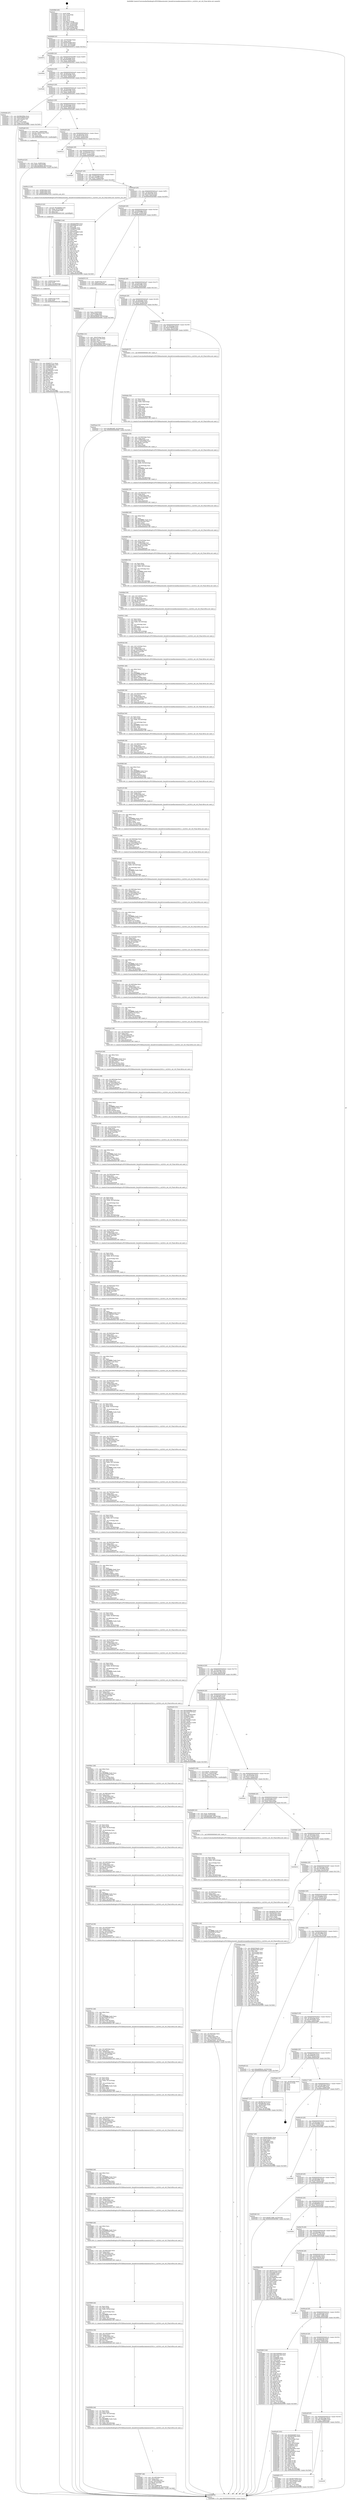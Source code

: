 digraph "0x4049b0" {
  label = "0x4049b0 (/mnt/c/Users/mathe/Desktop/tcc/POCII/binaries/extr_linuxdriversmediacommoncx2341x.c_cx2341x_set_ctrl_Final-ollvm.out::main(0))"
  labelloc = "t"
  node[shape=record]

  Entry [label="",width=0.3,height=0.3,shape=circle,fillcolor=black,style=filled]
  "0x4049dd" [label="{
     0x4049dd [23]\l
     | [instrs]\l
     &nbsp;&nbsp;0x4049dd \<+3\>: mov -0x74(%rbp),%eax\l
     &nbsp;&nbsp;0x4049e0 \<+2\>: mov %eax,%ecx\l
     &nbsp;&nbsp;0x4049e2 \<+6\>: sub $0x82f32dd9,%ecx\l
     &nbsp;&nbsp;0x4049e8 \<+3\>: mov %eax,-0x78(%rbp)\l
     &nbsp;&nbsp;0x4049eb \<+3\>: mov %ecx,-0x7c(%rbp)\l
     &nbsp;&nbsp;0x4049ee \<+6\>: je 0000000000405f7a \<main+0x15ca\>\l
  }"]
  "0x405f7a" [label="{
     0x405f7a\l
  }", style=dashed]
  "0x4049f4" [label="{
     0x4049f4 [22]\l
     | [instrs]\l
     &nbsp;&nbsp;0x4049f4 \<+5\>: jmp 00000000004049f9 \<main+0x49\>\l
     &nbsp;&nbsp;0x4049f9 \<+3\>: mov -0x78(%rbp),%eax\l
     &nbsp;&nbsp;0x4049fc \<+5\>: sub $0x82fe5806,%eax\l
     &nbsp;&nbsp;0x404a01 \<+3\>: mov %eax,-0x80(%rbp)\l
     &nbsp;&nbsp;0x404a04 \<+6\>: je 0000000000405f0a \<main+0x155a\>\l
  }"]
  Exit [label="",width=0.3,height=0.3,shape=circle,fillcolor=black,style=filled,peripheries=2]
  "0x405f0a" [label="{
     0x405f0a\l
  }", style=dashed]
  "0x404a0a" [label="{
     0x404a0a [25]\l
     | [instrs]\l
     &nbsp;&nbsp;0x404a0a \<+5\>: jmp 0000000000404a0f \<main+0x5f\>\l
     &nbsp;&nbsp;0x404a0f \<+3\>: mov -0x78(%rbp),%eax\l
     &nbsp;&nbsp;0x404a12 \<+5\>: sub $0x9235e4d1,%eax\l
     &nbsp;&nbsp;0x404a17 \<+6\>: mov %eax,-0x84(%rbp)\l
     &nbsp;&nbsp;0x404a1d \<+6\>: je 0000000000405efe \<main+0x154e\>\l
  }"]
  "0x405c58" [label="{
     0x405c58 [94]\l
     | [instrs]\l
     &nbsp;&nbsp;0x405c58 \<+5\>: mov $0xbf157c1c,%eax\l
     &nbsp;&nbsp;0x405c5d \<+5\>: mov $0x5db3e691,%esi\l
     &nbsp;&nbsp;0x405c62 \<+7\>: mov 0x40806c,%ecx\l
     &nbsp;&nbsp;0x405c69 \<+8\>: mov 0x408070,%r8d\l
     &nbsp;&nbsp;0x405c71 \<+3\>: mov %ecx,%r9d\l
     &nbsp;&nbsp;0x405c74 \<+7\>: sub $0x4fb6402c,%r9d\l
     &nbsp;&nbsp;0x405c7b \<+4\>: sub $0x1,%r9d\l
     &nbsp;&nbsp;0x405c7f \<+7\>: add $0x4fb6402c,%r9d\l
     &nbsp;&nbsp;0x405c86 \<+4\>: imul %r9d,%ecx\l
     &nbsp;&nbsp;0x405c8a \<+3\>: and $0x1,%ecx\l
     &nbsp;&nbsp;0x405c8d \<+3\>: cmp $0x0,%ecx\l
     &nbsp;&nbsp;0x405c90 \<+4\>: sete %r10b\l
     &nbsp;&nbsp;0x405c94 \<+4\>: cmp $0xa,%r8d\l
     &nbsp;&nbsp;0x405c98 \<+4\>: setl %r11b\l
     &nbsp;&nbsp;0x405c9c \<+3\>: mov %r10b,%bl\l
     &nbsp;&nbsp;0x405c9f \<+3\>: and %r11b,%bl\l
     &nbsp;&nbsp;0x405ca2 \<+3\>: xor %r11b,%r10b\l
     &nbsp;&nbsp;0x405ca5 \<+3\>: or %r10b,%bl\l
     &nbsp;&nbsp;0x405ca8 \<+3\>: test $0x1,%bl\l
     &nbsp;&nbsp;0x405cab \<+3\>: cmovne %esi,%eax\l
     &nbsp;&nbsp;0x405cae \<+3\>: mov %eax,-0x74(%rbp)\l
     &nbsp;&nbsp;0x405cb1 \<+5\>: jmp 0000000000405f99 \<main+0x15e9\>\l
  }"]
  "0x405efe" [label="{
     0x405efe\l
  }", style=dashed]
  "0x404a23" [label="{
     0x404a23 [25]\l
     | [instrs]\l
     &nbsp;&nbsp;0x404a23 \<+5\>: jmp 0000000000404a28 \<main+0x78\>\l
     &nbsp;&nbsp;0x404a28 \<+3\>: mov -0x78(%rbp),%eax\l
     &nbsp;&nbsp;0x404a2b \<+5\>: sub $0x96cb700c,%eax\l
     &nbsp;&nbsp;0x404a30 \<+6\>: mov %eax,-0x88(%rbp)\l
     &nbsp;&nbsp;0x404a36 \<+6\>: je 0000000000404e9e \<main+0x4ee\>\l
  }"]
  "0x405c4c" [label="{
     0x405c4c [12]\l
     | [instrs]\l
     &nbsp;&nbsp;0x405c4c \<+4\>: mov -0x68(%rbp),%rdx\l
     &nbsp;&nbsp;0x405c50 \<+3\>: mov %rdx,%rdi\l
     &nbsp;&nbsp;0x405c53 \<+5\>: call 0000000000401030 \<free@plt\>\l
     | [calls]\l
     &nbsp;&nbsp;0x401030 \{1\} (unknown)\l
  }"]
  "0x404e9e" [label="{
     0x404e9e [27]\l
     | [instrs]\l
     &nbsp;&nbsp;0x404e9e \<+5\>: mov $0x9b0cf06e,%eax\l
     &nbsp;&nbsp;0x404ea3 \<+5\>: mov $0xe539892f,%ecx\l
     &nbsp;&nbsp;0x404ea8 \<+3\>: mov -0x21(%rbp),%dl\l
     &nbsp;&nbsp;0x404eab \<+3\>: test $0x1,%dl\l
     &nbsp;&nbsp;0x404eae \<+3\>: cmovne %ecx,%eax\l
     &nbsp;&nbsp;0x404eb1 \<+3\>: mov %eax,-0x74(%rbp)\l
     &nbsp;&nbsp;0x404eb4 \<+5\>: jmp 0000000000405f99 \<main+0x15e9\>\l
  }"]
  "0x404a3c" [label="{
     0x404a3c [25]\l
     | [instrs]\l
     &nbsp;&nbsp;0x404a3c \<+5\>: jmp 0000000000404a41 \<main+0x91\>\l
     &nbsp;&nbsp;0x404a41 \<+3\>: mov -0x78(%rbp),%eax\l
     &nbsp;&nbsp;0x404a44 \<+5\>: sub $0x9b0cf06e,%eax\l
     &nbsp;&nbsp;0x404a49 \<+6\>: mov %eax,-0x8c(%rbp)\l
     &nbsp;&nbsp;0x404a4f \<+6\>: je 0000000000405ab6 \<main+0x1106\>\l
  }"]
  "0x405c3a" [label="{
     0x405c3a [18]\l
     | [instrs]\l
     &nbsp;&nbsp;0x405c3a \<+4\>: mov -0x58(%rbp),%rdx\l
     &nbsp;&nbsp;0x405c3e \<+3\>: mov %rdx,%rdi\l
     &nbsp;&nbsp;0x405c41 \<+6\>: mov %eax,-0x1d8(%rbp)\l
     &nbsp;&nbsp;0x405c47 \<+5\>: call 0000000000401030 \<free@plt\>\l
     | [calls]\l
     &nbsp;&nbsp;0x401030 \{1\} (unknown)\l
  }"]
  "0x405ab6" [label="{
     0x405ab6 [23]\l
     | [instrs]\l
     &nbsp;&nbsp;0x405ab6 \<+7\>: movl $0x1,-0x60(%rbp)\l
     &nbsp;&nbsp;0x405abd \<+4\>: movslq -0x60(%rbp),%rax\l
     &nbsp;&nbsp;0x405ac1 \<+4\>: shl $0x3,%rax\l
     &nbsp;&nbsp;0x405ac5 \<+3\>: mov %rax,%rdi\l
     &nbsp;&nbsp;0x405ac8 \<+5\>: call 0000000000401050 \<malloc@plt\>\l
     | [calls]\l
     &nbsp;&nbsp;0x401050 \{1\} (unknown)\l
  }"]
  "0x404a55" [label="{
     0x404a55 [25]\l
     | [instrs]\l
     &nbsp;&nbsp;0x404a55 \<+5\>: jmp 0000000000404a5a \<main+0xaa\>\l
     &nbsp;&nbsp;0x404a5a \<+3\>: mov -0x78(%rbp),%eax\l
     &nbsp;&nbsp;0x404a5d \<+5\>: sub $0x9f274c3d,%eax\l
     &nbsp;&nbsp;0x404a62 \<+6\>: mov %eax,-0x90(%rbp)\l
     &nbsp;&nbsp;0x404a68 \<+6\>: je 0000000000405cc2 \<main+0x1312\>\l
  }"]
  "0x405c23" [label="{
     0x405c23 [23]\l
     | [instrs]\l
     &nbsp;&nbsp;0x405c23 \<+10\>: movabs $0x4060b6,%rdi\l
     &nbsp;&nbsp;0x405c2d \<+3\>: mov %eax,-0x70(%rbp)\l
     &nbsp;&nbsp;0x405c30 \<+3\>: mov -0x70(%rbp),%esi\l
     &nbsp;&nbsp;0x405c33 \<+2\>: mov $0x0,%al\l
     &nbsp;&nbsp;0x405c35 \<+5\>: call 0000000000401040 \<printf@plt\>\l
     | [calls]\l
     &nbsp;&nbsp;0x401040 \{1\} (unknown)\l
  }"]
  "0x405cc2" [label="{
     0x405cc2\l
  }", style=dashed]
  "0x404a6e" [label="{
     0x404a6e [25]\l
     | [instrs]\l
     &nbsp;&nbsp;0x404a6e \<+5\>: jmp 0000000000404a73 \<main+0xc3\>\l
     &nbsp;&nbsp;0x404a73 \<+3\>: mov -0x78(%rbp),%eax\l
     &nbsp;&nbsp;0x404a76 \<+5\>: sub $0xbf157c1c,%eax\l
     &nbsp;&nbsp;0x404a7b \<+6\>: mov %eax,-0x94(%rbp)\l
     &nbsp;&nbsp;0x404a81 \<+6\>: je 0000000000405f29 \<main+0x1579\>\l
  }"]
  "0x405b7a" [label="{
     0x405b7a [34]\l
     | [instrs]\l
     &nbsp;&nbsp;0x405b7a \<+6\>: mov -0x1d4(%rbp),%ecx\l
     &nbsp;&nbsp;0x405b80 \<+3\>: imul %eax,%ecx\l
     &nbsp;&nbsp;0x405b83 \<+4\>: mov -0x68(%rbp),%r8\l
     &nbsp;&nbsp;0x405b87 \<+4\>: movslq -0x6c(%rbp),%r9\l
     &nbsp;&nbsp;0x405b8b \<+5\>: mov %ecx,0x4(%r8,%r9,8)\l
     &nbsp;&nbsp;0x405b90 \<+7\>: movl $0xdbec848c,-0x74(%rbp)\l
     &nbsp;&nbsp;0x405b97 \<+5\>: jmp 0000000000405f99 \<main+0x15e9\>\l
  }"]
  "0x405f29" [label="{
     0x405f29\l
  }", style=dashed]
  "0x404a87" [label="{
     0x404a87 [25]\l
     | [instrs]\l
     &nbsp;&nbsp;0x404a87 \<+5\>: jmp 0000000000404a8c \<main+0xdc\>\l
     &nbsp;&nbsp;0x404a8c \<+3\>: mov -0x78(%rbp),%eax\l
     &nbsp;&nbsp;0x404a8f \<+5\>: sub $0xcc4e90f4,%eax\l
     &nbsp;&nbsp;0x404a94 \<+6\>: mov %eax,-0x98(%rbp)\l
     &nbsp;&nbsp;0x404a9a \<+6\>: je 0000000000405c13 \<main+0x1263\>\l
  }"]
  "0x405b52" [label="{
     0x405b52 [40]\l
     | [instrs]\l
     &nbsp;&nbsp;0x405b52 \<+5\>: mov $0x2,%ecx\l
     &nbsp;&nbsp;0x405b57 \<+1\>: cltd\l
     &nbsp;&nbsp;0x405b58 \<+2\>: idiv %ecx\l
     &nbsp;&nbsp;0x405b5a \<+6\>: imul $0xfffffffe,%edx,%ecx\l
     &nbsp;&nbsp;0x405b60 \<+6\>: sub $0x4939f122,%ecx\l
     &nbsp;&nbsp;0x405b66 \<+3\>: add $0x1,%ecx\l
     &nbsp;&nbsp;0x405b69 \<+6\>: add $0x4939f122,%ecx\l
     &nbsp;&nbsp;0x405b6f \<+6\>: mov %ecx,-0x1d4(%rbp)\l
     &nbsp;&nbsp;0x405b75 \<+5\>: call 0000000000401160 \<next_i\>\l
     | [calls]\l
     &nbsp;&nbsp;0x401160 \{1\} (/mnt/c/Users/mathe/Desktop/tcc/POCII/binaries/extr_linuxdriversmediacommoncx2341x.c_cx2341x_set_ctrl_Final-ollvm.out::next_i)\l
  }"]
  "0x405c13" [label="{
     0x405c13 [16]\l
     | [instrs]\l
     &nbsp;&nbsp;0x405c13 \<+4\>: mov -0x58(%rbp),%rdi\l
     &nbsp;&nbsp;0x405c17 \<+3\>: mov -0x48(%rbp),%esi\l
     &nbsp;&nbsp;0x405c1a \<+4\>: mov -0x68(%rbp),%rdx\l
     &nbsp;&nbsp;0x405c1e \<+5\>: call 00000000004015c0 \<cx2341x_set_ctrl\>\l
     | [calls]\l
     &nbsp;&nbsp;0x4015c0 \{1\} (/mnt/c/Users/mathe/Desktop/tcc/POCII/binaries/extr_linuxdriversmediacommoncx2341x.c_cx2341x_set_ctrl_Final-ollvm.out::cx2341x_set_ctrl)\l
  }"]
  "0x404aa0" [label="{
     0x404aa0 [25]\l
     | [instrs]\l
     &nbsp;&nbsp;0x404aa0 \<+5\>: jmp 0000000000404aa5 \<main+0xf5\>\l
     &nbsp;&nbsp;0x404aa5 \<+3\>: mov -0x78(%rbp),%eax\l
     &nbsp;&nbsp;0x404aa8 \<+5\>: sub $0xcdd03c3b,%eax\l
     &nbsp;&nbsp;0x404aad \<+6\>: mov %eax,-0x9c(%rbp)\l
     &nbsp;&nbsp;0x404ab3 \<+6\>: je 00000000004059b5 \<main+0x1005\>\l
  }"]
  "0x405b38" [label="{
     0x405b38 [26]\l
     | [instrs]\l
     &nbsp;&nbsp;0x405b38 \<+6\>: mov -0x1d0(%rbp),%ecx\l
     &nbsp;&nbsp;0x405b3e \<+3\>: imul %eax,%ecx\l
     &nbsp;&nbsp;0x405b41 \<+4\>: mov -0x68(%rbp),%r8\l
     &nbsp;&nbsp;0x405b45 \<+4\>: movslq -0x6c(%rbp),%r9\l
     &nbsp;&nbsp;0x405b49 \<+4\>: mov %ecx,(%r8,%r9,8)\l
     &nbsp;&nbsp;0x405b4d \<+5\>: call 0000000000401160 \<next_i\>\l
     | [calls]\l
     &nbsp;&nbsp;0x401160 \{1\} (/mnt/c/Users/mathe/Desktop/tcc/POCII/binaries/extr_linuxdriversmediacommoncx2341x.c_cx2341x_set_ctrl_Final-ollvm.out::next_i)\l
  }"]
  "0x4059b5" [label="{
     0x4059b5 [144]\l
     | [instrs]\l
     &nbsp;&nbsp;0x4059b5 \<+5\>: mov $0x82fe5806,%eax\l
     &nbsp;&nbsp;0x4059ba \<+5\>: mov $0x6f4f4eab,%ecx\l
     &nbsp;&nbsp;0x4059bf \<+2\>: mov $0x1,%dl\l
     &nbsp;&nbsp;0x4059c1 \<+7\>: mov 0x40806c,%esi\l
     &nbsp;&nbsp;0x4059c8 \<+7\>: mov 0x408070,%edi\l
     &nbsp;&nbsp;0x4059cf \<+3\>: mov %esi,%r8d\l
     &nbsp;&nbsp;0x4059d2 \<+7\>: sub $0x7551bdb8,%r8d\l
     &nbsp;&nbsp;0x4059d9 \<+4\>: sub $0x1,%r8d\l
     &nbsp;&nbsp;0x4059dd \<+7\>: add $0x7551bdb8,%r8d\l
     &nbsp;&nbsp;0x4059e4 \<+4\>: imul %r8d,%esi\l
     &nbsp;&nbsp;0x4059e8 \<+3\>: and $0x1,%esi\l
     &nbsp;&nbsp;0x4059eb \<+3\>: cmp $0x0,%esi\l
     &nbsp;&nbsp;0x4059ee \<+4\>: sete %r9b\l
     &nbsp;&nbsp;0x4059f2 \<+3\>: cmp $0xa,%edi\l
     &nbsp;&nbsp;0x4059f5 \<+4\>: setl %r10b\l
     &nbsp;&nbsp;0x4059f9 \<+3\>: mov %r9b,%r11b\l
     &nbsp;&nbsp;0x4059fc \<+4\>: xor $0xff,%r11b\l
     &nbsp;&nbsp;0x405a00 \<+3\>: mov %r10b,%bl\l
     &nbsp;&nbsp;0x405a03 \<+3\>: xor $0xff,%bl\l
     &nbsp;&nbsp;0x405a06 \<+3\>: xor $0x0,%dl\l
     &nbsp;&nbsp;0x405a09 \<+3\>: mov %r11b,%r14b\l
     &nbsp;&nbsp;0x405a0c \<+4\>: and $0x0,%r14b\l
     &nbsp;&nbsp;0x405a10 \<+3\>: and %dl,%r9b\l
     &nbsp;&nbsp;0x405a13 \<+3\>: mov %bl,%r15b\l
     &nbsp;&nbsp;0x405a16 \<+4\>: and $0x0,%r15b\l
     &nbsp;&nbsp;0x405a1a \<+3\>: and %dl,%r10b\l
     &nbsp;&nbsp;0x405a1d \<+3\>: or %r9b,%r14b\l
     &nbsp;&nbsp;0x405a20 \<+3\>: or %r10b,%r15b\l
     &nbsp;&nbsp;0x405a23 \<+3\>: xor %r15b,%r14b\l
     &nbsp;&nbsp;0x405a26 \<+3\>: or %bl,%r11b\l
     &nbsp;&nbsp;0x405a29 \<+4\>: xor $0xff,%r11b\l
     &nbsp;&nbsp;0x405a2d \<+3\>: or $0x0,%dl\l
     &nbsp;&nbsp;0x405a30 \<+3\>: and %dl,%r11b\l
     &nbsp;&nbsp;0x405a33 \<+3\>: or %r11b,%r14b\l
     &nbsp;&nbsp;0x405a36 \<+4\>: test $0x1,%r14b\l
     &nbsp;&nbsp;0x405a3a \<+3\>: cmovne %ecx,%eax\l
     &nbsp;&nbsp;0x405a3d \<+3\>: mov %eax,-0x74(%rbp)\l
     &nbsp;&nbsp;0x405a40 \<+5\>: jmp 0000000000405f99 \<main+0x15e9\>\l
  }"]
  "0x404ab9" [label="{
     0x404ab9 [25]\l
     | [instrs]\l
     &nbsp;&nbsp;0x404ab9 \<+5\>: jmp 0000000000404abe \<main+0x10e\>\l
     &nbsp;&nbsp;0x404abe \<+3\>: mov -0x78(%rbp),%eax\l
     &nbsp;&nbsp;0x404ac1 \<+5\>: sub $0xd63795f8,%eax\l
     &nbsp;&nbsp;0x404ac6 \<+6\>: mov %eax,-0xa0(%rbp)\l
     &nbsp;&nbsp;0x404acc \<+6\>: je 0000000000404d35 \<main+0x385\>\l
  }"]
  "0x405b04" [label="{
     0x405b04 [52]\l
     | [instrs]\l
     &nbsp;&nbsp;0x405b04 \<+2\>: xor %ecx,%ecx\l
     &nbsp;&nbsp;0x405b06 \<+5\>: mov $0x2,%edx\l
     &nbsp;&nbsp;0x405b0b \<+6\>: mov %edx,-0x1cc(%rbp)\l
     &nbsp;&nbsp;0x405b11 \<+1\>: cltd\l
     &nbsp;&nbsp;0x405b12 \<+6\>: mov -0x1cc(%rbp),%esi\l
     &nbsp;&nbsp;0x405b18 \<+2\>: idiv %esi\l
     &nbsp;&nbsp;0x405b1a \<+6\>: imul $0xfffffffe,%edx,%edx\l
     &nbsp;&nbsp;0x405b20 \<+2\>: mov %ecx,%edi\l
     &nbsp;&nbsp;0x405b22 \<+2\>: sub %edx,%edi\l
     &nbsp;&nbsp;0x405b24 \<+2\>: mov %ecx,%edx\l
     &nbsp;&nbsp;0x405b26 \<+3\>: sub $0x1,%edx\l
     &nbsp;&nbsp;0x405b29 \<+2\>: add %edx,%edi\l
     &nbsp;&nbsp;0x405b2b \<+2\>: sub %edi,%ecx\l
     &nbsp;&nbsp;0x405b2d \<+6\>: mov %ecx,-0x1d0(%rbp)\l
     &nbsp;&nbsp;0x405b33 \<+5\>: call 0000000000401160 \<next_i\>\l
     | [calls]\l
     &nbsp;&nbsp;0x401160 \{1\} (/mnt/c/Users/mathe/Desktop/tcc/POCII/binaries/extr_linuxdriversmediacommoncx2341x.c_cx2341x_set_ctrl_Final-ollvm.out::next_i)\l
  }"]
  "0x404d35" [label="{
     0x404d35 [13]\l
     | [instrs]\l
     &nbsp;&nbsp;0x404d35 \<+4\>: mov -0x40(%rbp),%rax\l
     &nbsp;&nbsp;0x404d39 \<+4\>: mov 0x8(%rax),%rdi\l
     &nbsp;&nbsp;0x404d3d \<+5\>: call 0000000000401060 \<atoi@plt\>\l
     | [calls]\l
     &nbsp;&nbsp;0x401060 \{1\} (unknown)\l
  }"]
  "0x404ad2" [label="{
     0x404ad2 [25]\l
     | [instrs]\l
     &nbsp;&nbsp;0x404ad2 \<+5\>: jmp 0000000000404ad7 \<main+0x127\>\l
     &nbsp;&nbsp;0x404ad7 \<+3\>: mov -0x78(%rbp),%eax\l
     &nbsp;&nbsp;0x404ada \<+5\>: sub $0xdbec848c,%eax\l
     &nbsp;&nbsp;0x404adf \<+6\>: mov %eax,-0xa4(%rbp)\l
     &nbsp;&nbsp;0x404ae5 \<+6\>: je 0000000000405b9c \<main+0x11ec\>\l
  }"]
  "0x405acd" [label="{
     0x405acd [23]\l
     | [instrs]\l
     &nbsp;&nbsp;0x405acd \<+4\>: mov %rax,-0x68(%rbp)\l
     &nbsp;&nbsp;0x405ad1 \<+7\>: movl $0x0,-0x6c(%rbp)\l
     &nbsp;&nbsp;0x405ad8 \<+7\>: movl $0x1bb368c8,-0x74(%rbp)\l
     &nbsp;&nbsp;0x405adf \<+5\>: jmp 0000000000405f99 \<main+0x15e9\>\l
  }"]
  "0x405b9c" [label="{
     0x405b9c [31]\l
     | [instrs]\l
     &nbsp;&nbsp;0x405b9c \<+3\>: mov -0x6c(%rbp),%eax\l
     &nbsp;&nbsp;0x405b9f \<+5\>: add $0xc14ec116,%eax\l
     &nbsp;&nbsp;0x405ba4 \<+3\>: add $0x1,%eax\l
     &nbsp;&nbsp;0x405ba7 \<+5\>: sub $0xc14ec116,%eax\l
     &nbsp;&nbsp;0x405bac \<+3\>: mov %eax,-0x6c(%rbp)\l
     &nbsp;&nbsp;0x405baf \<+7\>: movl $0x1bb368c8,-0x74(%rbp)\l
     &nbsp;&nbsp;0x405bb6 \<+5\>: jmp 0000000000405f99 \<main+0x15e9\>\l
  }"]
  "0x404aeb" [label="{
     0x404aeb [25]\l
     | [instrs]\l
     &nbsp;&nbsp;0x404aeb \<+5\>: jmp 0000000000404af0 \<main+0x140\>\l
     &nbsp;&nbsp;0x404af0 \<+3\>: mov -0x78(%rbp),%eax\l
     &nbsp;&nbsp;0x404af3 \<+5\>: sub $0xdd2555ee,%eax\l
     &nbsp;&nbsp;0x404af8 \<+6\>: mov %eax,-0xa8(%rbp)\l
     &nbsp;&nbsp;0x404afe \<+6\>: je 0000000000405aaa \<main+0x10fa\>\l
  }"]
  "0x405987" [label="{
     0x405987 [46]\l
     | [instrs]\l
     &nbsp;&nbsp;0x405987 \<+6\>: mov -0x1c8(%rbp),%ecx\l
     &nbsp;&nbsp;0x40598d \<+3\>: imul %eax,%ecx\l
     &nbsp;&nbsp;0x405990 \<+4\>: mov -0x58(%rbp),%r8\l
     &nbsp;&nbsp;0x405994 \<+4\>: movslq -0x5c(%rbp),%r9\l
     &nbsp;&nbsp;0x405998 \<+7\>: imul $0x8c,%r9,%r9\l
     &nbsp;&nbsp;0x40599f \<+3\>: add %r9,%r8\l
     &nbsp;&nbsp;0x4059a2 \<+7\>: mov %ecx,0x88(%r8)\l
     &nbsp;&nbsp;0x4059a9 \<+7\>: movl $0xcdd03c3b,-0x74(%rbp)\l
     &nbsp;&nbsp;0x4059b0 \<+5\>: jmp 0000000000405f99 \<main+0x15e9\>\l
  }"]
  "0x405aaa" [label="{
     0x405aaa [12]\l
     | [instrs]\l
     &nbsp;&nbsp;0x405aaa \<+7\>: movl $0x4f6ce6f2,-0x74(%rbp)\l
     &nbsp;&nbsp;0x405ab1 \<+5\>: jmp 0000000000405f99 \<main+0x15e9\>\l
  }"]
  "0x404b04" [label="{
     0x404b04 [25]\l
     | [instrs]\l
     &nbsp;&nbsp;0x404b04 \<+5\>: jmp 0000000000404b09 \<main+0x159\>\l
     &nbsp;&nbsp;0x404b09 \<+3\>: mov -0x78(%rbp),%eax\l
     &nbsp;&nbsp;0x404b0c \<+5\>: sub $0xe539892f,%eax\l
     &nbsp;&nbsp;0x404b11 \<+6\>: mov %eax,-0xac(%rbp)\l
     &nbsp;&nbsp;0x404b17 \<+6\>: je 0000000000404eb9 \<main+0x509\>\l
  }"]
  "0x40595b" [label="{
     0x40595b [44]\l
     | [instrs]\l
     &nbsp;&nbsp;0x40595b \<+2\>: xor %ecx,%ecx\l
     &nbsp;&nbsp;0x40595d \<+5\>: mov $0x2,%edx\l
     &nbsp;&nbsp;0x405962 \<+6\>: mov %edx,-0x1c4(%rbp)\l
     &nbsp;&nbsp;0x405968 \<+1\>: cltd\l
     &nbsp;&nbsp;0x405969 \<+6\>: mov -0x1c4(%rbp),%esi\l
     &nbsp;&nbsp;0x40596f \<+2\>: idiv %esi\l
     &nbsp;&nbsp;0x405971 \<+6\>: imul $0xfffffffe,%edx,%edx\l
     &nbsp;&nbsp;0x405977 \<+3\>: sub $0x1,%ecx\l
     &nbsp;&nbsp;0x40597a \<+2\>: sub %ecx,%edx\l
     &nbsp;&nbsp;0x40597c \<+6\>: mov %edx,-0x1c8(%rbp)\l
     &nbsp;&nbsp;0x405982 \<+5\>: call 0000000000401160 \<next_i\>\l
     | [calls]\l
     &nbsp;&nbsp;0x401160 \{1\} (/mnt/c/Users/mathe/Desktop/tcc/POCII/binaries/extr_linuxdriversmediacommoncx2341x.c_cx2341x_set_ctrl_Final-ollvm.out::next_i)\l
  }"]
  "0x404eb9" [label="{
     0x404eb9 [5]\l
     | [instrs]\l
     &nbsp;&nbsp;0x404eb9 \<+5\>: call 0000000000401160 \<next_i\>\l
     | [calls]\l
     &nbsp;&nbsp;0x401160 \{1\} (/mnt/c/Users/mathe/Desktop/tcc/POCII/binaries/extr_linuxdriversmediacommoncx2341x.c_cx2341x_set_ctrl_Final-ollvm.out::next_i)\l
  }"]
  "0x404b1d" [label="{
     0x404b1d [25]\l
     | [instrs]\l
     &nbsp;&nbsp;0x404b1d \<+5\>: jmp 0000000000404b22 \<main+0x172\>\l
     &nbsp;&nbsp;0x404b22 \<+3\>: mov -0x78(%rbp),%eax\l
     &nbsp;&nbsp;0x404b25 \<+5\>: sub $0xec641c84,%eax\l
     &nbsp;&nbsp;0x404b2a \<+6\>: mov %eax,-0xb0(%rbp)\l
     &nbsp;&nbsp;0x404b30 \<+6\>: je 0000000000405e48 \<main+0x1498\>\l
  }"]
  "0x405934" [label="{
     0x405934 [39]\l
     | [instrs]\l
     &nbsp;&nbsp;0x405934 \<+6\>: mov -0x1c0(%rbp),%ecx\l
     &nbsp;&nbsp;0x40593a \<+3\>: imul %eax,%ecx\l
     &nbsp;&nbsp;0x40593d \<+4\>: mov -0x58(%rbp),%r8\l
     &nbsp;&nbsp;0x405941 \<+4\>: movslq -0x5c(%rbp),%r9\l
     &nbsp;&nbsp;0x405945 \<+7\>: imul $0x8c,%r9,%r9\l
     &nbsp;&nbsp;0x40594c \<+3\>: add %r9,%r8\l
     &nbsp;&nbsp;0x40594f \<+7\>: mov %ecx,0x84(%r8)\l
     &nbsp;&nbsp;0x405956 \<+5\>: call 0000000000401160 \<next_i\>\l
     | [calls]\l
     &nbsp;&nbsp;0x401160 \{1\} (/mnt/c/Users/mathe/Desktop/tcc/POCII/binaries/extr_linuxdriversmediacommoncx2341x.c_cx2341x_set_ctrl_Final-ollvm.out::next_i)\l
  }"]
  "0x405e48" [label="{
     0x405e48 [151]\l
     | [instrs]\l
     &nbsp;&nbsp;0x405e48 \<+5\>: mov $0x5cb648b4,%eax\l
     &nbsp;&nbsp;0x405e4d \<+5\>: mov $0x345ed75f,%ecx\l
     &nbsp;&nbsp;0x405e52 \<+2\>: mov $0x1,%dl\l
     &nbsp;&nbsp;0x405e54 \<+7\>: movl $0x0,-0x30(%rbp)\l
     &nbsp;&nbsp;0x405e5b \<+7\>: mov 0x40806c,%esi\l
     &nbsp;&nbsp;0x405e62 \<+7\>: mov 0x408070,%edi\l
     &nbsp;&nbsp;0x405e69 \<+3\>: mov %esi,%r8d\l
     &nbsp;&nbsp;0x405e6c \<+7\>: sub $0x10b625c3,%r8d\l
     &nbsp;&nbsp;0x405e73 \<+4\>: sub $0x1,%r8d\l
     &nbsp;&nbsp;0x405e77 \<+7\>: add $0x10b625c3,%r8d\l
     &nbsp;&nbsp;0x405e7e \<+4\>: imul %r8d,%esi\l
     &nbsp;&nbsp;0x405e82 \<+3\>: and $0x1,%esi\l
     &nbsp;&nbsp;0x405e85 \<+3\>: cmp $0x0,%esi\l
     &nbsp;&nbsp;0x405e88 \<+4\>: sete %r9b\l
     &nbsp;&nbsp;0x405e8c \<+3\>: cmp $0xa,%edi\l
     &nbsp;&nbsp;0x405e8f \<+4\>: setl %r10b\l
     &nbsp;&nbsp;0x405e93 \<+3\>: mov %r9b,%r11b\l
     &nbsp;&nbsp;0x405e96 \<+4\>: xor $0xff,%r11b\l
     &nbsp;&nbsp;0x405e9a \<+3\>: mov %r10b,%bl\l
     &nbsp;&nbsp;0x405e9d \<+3\>: xor $0xff,%bl\l
     &nbsp;&nbsp;0x405ea0 \<+3\>: xor $0x0,%dl\l
     &nbsp;&nbsp;0x405ea3 \<+3\>: mov %r11b,%r14b\l
     &nbsp;&nbsp;0x405ea6 \<+4\>: and $0x0,%r14b\l
     &nbsp;&nbsp;0x405eaa \<+3\>: and %dl,%r9b\l
     &nbsp;&nbsp;0x405ead \<+3\>: mov %bl,%r15b\l
     &nbsp;&nbsp;0x405eb0 \<+4\>: and $0x0,%r15b\l
     &nbsp;&nbsp;0x405eb4 \<+3\>: and %dl,%r10b\l
     &nbsp;&nbsp;0x405eb7 \<+3\>: or %r9b,%r14b\l
     &nbsp;&nbsp;0x405eba \<+3\>: or %r10b,%r15b\l
     &nbsp;&nbsp;0x405ebd \<+3\>: xor %r15b,%r14b\l
     &nbsp;&nbsp;0x405ec0 \<+3\>: or %bl,%r11b\l
     &nbsp;&nbsp;0x405ec3 \<+4\>: xor $0xff,%r11b\l
     &nbsp;&nbsp;0x405ec7 \<+3\>: or $0x0,%dl\l
     &nbsp;&nbsp;0x405eca \<+3\>: and %dl,%r11b\l
     &nbsp;&nbsp;0x405ecd \<+3\>: or %r11b,%r14b\l
     &nbsp;&nbsp;0x405ed0 \<+4\>: test $0x1,%r14b\l
     &nbsp;&nbsp;0x405ed4 \<+3\>: cmovne %ecx,%eax\l
     &nbsp;&nbsp;0x405ed7 \<+3\>: mov %eax,-0x74(%rbp)\l
     &nbsp;&nbsp;0x405eda \<+5\>: jmp 0000000000405f99 \<main+0x15e9\>\l
  }"]
  "0x404b36" [label="{
     0x404b36 [25]\l
     | [instrs]\l
     &nbsp;&nbsp;0x404b36 \<+5\>: jmp 0000000000404b3b \<main+0x18b\>\l
     &nbsp;&nbsp;0x404b3b \<+3\>: mov -0x78(%rbp),%eax\l
     &nbsp;&nbsp;0x404b3e \<+5\>: sub $0xefdfc9ba,%eax\l
     &nbsp;&nbsp;0x404b43 \<+6\>: mov %eax,-0xb4(%rbp)\l
     &nbsp;&nbsp;0x404b49 \<+6\>: je 0000000000404d72 \<main+0x3c2\>\l
  }"]
  "0x405908" [label="{
     0x405908 [44]\l
     | [instrs]\l
     &nbsp;&nbsp;0x405908 \<+2\>: xor %ecx,%ecx\l
     &nbsp;&nbsp;0x40590a \<+5\>: mov $0x2,%edx\l
     &nbsp;&nbsp;0x40590f \<+6\>: mov %edx,-0x1bc(%rbp)\l
     &nbsp;&nbsp;0x405915 \<+1\>: cltd\l
     &nbsp;&nbsp;0x405916 \<+6\>: mov -0x1bc(%rbp),%esi\l
     &nbsp;&nbsp;0x40591c \<+2\>: idiv %esi\l
     &nbsp;&nbsp;0x40591e \<+6\>: imul $0xfffffffe,%edx,%edx\l
     &nbsp;&nbsp;0x405924 \<+3\>: sub $0x1,%ecx\l
     &nbsp;&nbsp;0x405927 \<+2\>: sub %ecx,%edx\l
     &nbsp;&nbsp;0x405929 \<+6\>: mov %edx,-0x1c0(%rbp)\l
     &nbsp;&nbsp;0x40592f \<+5\>: call 0000000000401160 \<next_i\>\l
     | [calls]\l
     &nbsp;&nbsp;0x401160 \{1\} (/mnt/c/Users/mathe/Desktop/tcc/POCII/binaries/extr_linuxdriversmediacommoncx2341x.c_cx2341x_set_ctrl_Final-ollvm.out::next_i)\l
  }"]
  "0x404d72" [label="{
     0x404d72 [30]\l
     | [instrs]\l
     &nbsp;&nbsp;0x404d72 \<+7\>: movl $0x64,-0x48(%rbp)\l
     &nbsp;&nbsp;0x404d79 \<+7\>: movl $0x1,-0x4c(%rbp)\l
     &nbsp;&nbsp;0x404d80 \<+4\>: movslq -0x4c(%rbp),%rax\l
     &nbsp;&nbsp;0x404d84 \<+7\>: imul $0x8c,%rax,%rdi\l
     &nbsp;&nbsp;0x404d8b \<+5\>: call 0000000000401050 \<malloc@plt\>\l
     | [calls]\l
     &nbsp;&nbsp;0x401050 \{1\} (unknown)\l
  }"]
  "0x404b4f" [label="{
     0x404b4f [25]\l
     | [instrs]\l
     &nbsp;&nbsp;0x404b4f \<+5\>: jmp 0000000000404b54 \<main+0x1a4\>\l
     &nbsp;&nbsp;0x404b54 \<+3\>: mov -0x78(%rbp),%eax\l
     &nbsp;&nbsp;0x404b57 \<+5\>: sub $0xf3155c63,%eax\l
     &nbsp;&nbsp;0x404b5c \<+6\>: mov %eax,-0xb8(%rbp)\l
     &nbsp;&nbsp;0x404b62 \<+6\>: je 0000000000405dac \<main+0x13fc\>\l
  }"]
  "0x4058e1" [label="{
     0x4058e1 [39]\l
     | [instrs]\l
     &nbsp;&nbsp;0x4058e1 \<+6\>: mov -0x1b8(%rbp),%ecx\l
     &nbsp;&nbsp;0x4058e7 \<+3\>: imul %eax,%ecx\l
     &nbsp;&nbsp;0x4058ea \<+4\>: mov -0x58(%rbp),%r8\l
     &nbsp;&nbsp;0x4058ee \<+4\>: movslq -0x5c(%rbp),%r9\l
     &nbsp;&nbsp;0x4058f2 \<+7\>: imul $0x8c,%r9,%r9\l
     &nbsp;&nbsp;0x4058f9 \<+3\>: add %r9,%r8\l
     &nbsp;&nbsp;0x4058fc \<+7\>: mov %ecx,0x80(%r8)\l
     &nbsp;&nbsp;0x405903 \<+5\>: call 0000000000401160 \<next_i\>\l
     | [calls]\l
     &nbsp;&nbsp;0x401160 \{1\} (/mnt/c/Users/mathe/Desktop/tcc/POCII/binaries/extr_linuxdriversmediacommoncx2341x.c_cx2341x_set_ctrl_Final-ollvm.out::next_i)\l
  }"]
  "0x405dac" [label="{
     0x405dac\l
  }", style=dashed]
  "0x404b68" [label="{
     0x404b68 [25]\l
     | [instrs]\l
     &nbsp;&nbsp;0x404b68 \<+5\>: jmp 0000000000404b6d \<main+0x1bd\>\l
     &nbsp;&nbsp;0x404b6d \<+3\>: mov -0x78(%rbp),%eax\l
     &nbsp;&nbsp;0x404b70 \<+5\>: sub $0x66efc8d,%eax\l
     &nbsp;&nbsp;0x404b75 \<+6\>: mov %eax,-0xbc(%rbp)\l
     &nbsp;&nbsp;0x404b7b \<+6\>: je 0000000000405aff \<main+0x114f\>\l
  }"]
  "0x4058b9" [label="{
     0x4058b9 [40]\l
     | [instrs]\l
     &nbsp;&nbsp;0x4058b9 \<+5\>: mov $0x2,%ecx\l
     &nbsp;&nbsp;0x4058be \<+1\>: cltd\l
     &nbsp;&nbsp;0x4058bf \<+2\>: idiv %ecx\l
     &nbsp;&nbsp;0x4058c1 \<+6\>: imul $0xfffffffe,%edx,%ecx\l
     &nbsp;&nbsp;0x4058c7 \<+6\>: add $0xbb2b5547,%ecx\l
     &nbsp;&nbsp;0x4058cd \<+3\>: add $0x1,%ecx\l
     &nbsp;&nbsp;0x4058d0 \<+6\>: sub $0xbb2b5547,%ecx\l
     &nbsp;&nbsp;0x4058d6 \<+6\>: mov %ecx,-0x1b8(%rbp)\l
     &nbsp;&nbsp;0x4058dc \<+5\>: call 0000000000401160 \<next_i\>\l
     | [calls]\l
     &nbsp;&nbsp;0x401160 \{1\} (/mnt/c/Users/mathe/Desktop/tcc/POCII/binaries/extr_linuxdriversmediacommoncx2341x.c_cx2341x_set_ctrl_Final-ollvm.out::next_i)\l
  }"]
  "0x405aff" [label="{
     0x405aff [5]\l
     | [instrs]\l
     &nbsp;&nbsp;0x405aff \<+5\>: call 0000000000401160 \<next_i\>\l
     | [calls]\l
     &nbsp;&nbsp;0x401160 \{1\} (/mnt/c/Users/mathe/Desktop/tcc/POCII/binaries/extr_linuxdriversmediacommoncx2341x.c_cx2341x_set_ctrl_Final-ollvm.out::next_i)\l
  }"]
  "0x404b81" [label="{
     0x404b81 [25]\l
     | [instrs]\l
     &nbsp;&nbsp;0x404b81 \<+5\>: jmp 0000000000404b86 \<main+0x1d6\>\l
     &nbsp;&nbsp;0x404b86 \<+3\>: mov -0x78(%rbp),%eax\l
     &nbsp;&nbsp;0x404b89 \<+5\>: sub $0x10ea04e5,%eax\l
     &nbsp;&nbsp;0x404b8e \<+6\>: mov %eax,-0xc0(%rbp)\l
     &nbsp;&nbsp;0x404b94 \<+6\>: je 0000000000404d1d \<main+0x36d\>\l
  }"]
  "0x405895" [label="{
     0x405895 [36]\l
     | [instrs]\l
     &nbsp;&nbsp;0x405895 \<+6\>: mov -0x1b4(%rbp),%ecx\l
     &nbsp;&nbsp;0x40589b \<+3\>: imul %eax,%ecx\l
     &nbsp;&nbsp;0x40589e \<+4\>: mov -0x58(%rbp),%r8\l
     &nbsp;&nbsp;0x4058a2 \<+4\>: movslq -0x5c(%rbp),%r9\l
     &nbsp;&nbsp;0x4058a6 \<+7\>: imul $0x8c,%r9,%r9\l
     &nbsp;&nbsp;0x4058ad \<+3\>: add %r9,%r8\l
     &nbsp;&nbsp;0x4058b0 \<+4\>: mov %ecx,0x7c(%r8)\l
     &nbsp;&nbsp;0x4058b4 \<+5\>: call 0000000000401160 \<next_i\>\l
     | [calls]\l
     &nbsp;&nbsp;0x401160 \{1\} (/mnt/c/Users/mathe/Desktop/tcc/POCII/binaries/extr_linuxdriversmediacommoncx2341x.c_cx2341x_set_ctrl_Final-ollvm.out::next_i)\l
  }"]
  "0x404d1d" [label="{
     0x404d1d\l
  }", style=dashed]
  "0x404b9a" [label="{
     0x404b9a [25]\l
     | [instrs]\l
     &nbsp;&nbsp;0x404b9a \<+5\>: jmp 0000000000404b9f \<main+0x1ef\>\l
     &nbsp;&nbsp;0x404b9f \<+3\>: mov -0x78(%rbp),%eax\l
     &nbsp;&nbsp;0x404ba2 \<+5\>: sub $0x1bb368c8,%eax\l
     &nbsp;&nbsp;0x404ba7 \<+6\>: mov %eax,-0xc4(%rbp)\l
     &nbsp;&nbsp;0x404bad \<+6\>: je 0000000000405ae4 \<main+0x1134\>\l
  }"]
  "0x40586d" [label="{
     0x40586d [40]\l
     | [instrs]\l
     &nbsp;&nbsp;0x40586d \<+5\>: mov $0x2,%ecx\l
     &nbsp;&nbsp;0x405872 \<+1\>: cltd\l
     &nbsp;&nbsp;0x405873 \<+2\>: idiv %ecx\l
     &nbsp;&nbsp;0x405875 \<+6\>: imul $0xfffffffe,%edx,%ecx\l
     &nbsp;&nbsp;0x40587b \<+6\>: add $0x8d9a7b6e,%ecx\l
     &nbsp;&nbsp;0x405881 \<+3\>: add $0x1,%ecx\l
     &nbsp;&nbsp;0x405884 \<+6\>: sub $0x8d9a7b6e,%ecx\l
     &nbsp;&nbsp;0x40588a \<+6\>: mov %ecx,-0x1b4(%rbp)\l
     &nbsp;&nbsp;0x405890 \<+5\>: call 0000000000401160 \<next_i\>\l
     | [calls]\l
     &nbsp;&nbsp;0x401160 \{1\} (/mnt/c/Users/mathe/Desktop/tcc/POCII/binaries/extr_linuxdriversmediacommoncx2341x.c_cx2341x_set_ctrl_Final-ollvm.out::next_i)\l
  }"]
  "0x405ae4" [label="{
     0x405ae4 [27]\l
     | [instrs]\l
     &nbsp;&nbsp;0x405ae4 \<+5\>: mov $0x6005c709,%eax\l
     &nbsp;&nbsp;0x405ae9 \<+5\>: mov $0x66efc8d,%ecx\l
     &nbsp;&nbsp;0x405aee \<+3\>: mov -0x6c(%rbp),%edx\l
     &nbsp;&nbsp;0x405af1 \<+3\>: cmp -0x60(%rbp),%edx\l
     &nbsp;&nbsp;0x405af4 \<+3\>: cmovl %ecx,%eax\l
     &nbsp;&nbsp;0x405af7 \<+3\>: mov %eax,-0x74(%rbp)\l
     &nbsp;&nbsp;0x405afa \<+5\>: jmp 0000000000405f99 \<main+0x15e9\>\l
  }"]
  "0x404bb3" [label="{
     0x404bb3 [25]\l
     | [instrs]\l
     &nbsp;&nbsp;0x404bb3 \<+5\>: jmp 0000000000404bb8 \<main+0x208\>\l
     &nbsp;&nbsp;0x404bb8 \<+3\>: mov -0x78(%rbp),%eax\l
     &nbsp;&nbsp;0x404bbb \<+5\>: sub $0x201f9535,%eax\l
     &nbsp;&nbsp;0x404bc0 \<+6\>: mov %eax,-0xc8(%rbp)\l
     &nbsp;&nbsp;0x404bc6 \<+6\>: je 0000000000404dfa \<main+0x44a\>\l
  }"]
  "0x405849" [label="{
     0x405849 [36]\l
     | [instrs]\l
     &nbsp;&nbsp;0x405849 \<+6\>: mov -0x1b0(%rbp),%ecx\l
     &nbsp;&nbsp;0x40584f \<+3\>: imul %eax,%ecx\l
     &nbsp;&nbsp;0x405852 \<+4\>: mov -0x58(%rbp),%r8\l
     &nbsp;&nbsp;0x405856 \<+4\>: movslq -0x5c(%rbp),%r9\l
     &nbsp;&nbsp;0x40585a \<+7\>: imul $0x8c,%r9,%r9\l
     &nbsp;&nbsp;0x405861 \<+3\>: add %r9,%r8\l
     &nbsp;&nbsp;0x405864 \<+4\>: mov %ecx,0x78(%r8)\l
     &nbsp;&nbsp;0x405868 \<+5\>: call 0000000000401160 \<next_i\>\l
     | [calls]\l
     &nbsp;&nbsp;0x401160 \{1\} (/mnt/c/Users/mathe/Desktop/tcc/POCII/binaries/extr_linuxdriversmediacommoncx2341x.c_cx2341x_set_ctrl_Final-ollvm.out::next_i)\l
  }"]
  "0x404dfa" [label="{
     0x404dfa [164]\l
     | [instrs]\l
     &nbsp;&nbsp;0x404dfa \<+5\>: mov $0x9235e4d1,%eax\l
     &nbsp;&nbsp;0x404dff \<+5\>: mov $0x96cb700c,%ecx\l
     &nbsp;&nbsp;0x404e04 \<+2\>: mov $0x1,%dl\l
     &nbsp;&nbsp;0x404e06 \<+3\>: mov -0x5c(%rbp),%esi\l
     &nbsp;&nbsp;0x404e09 \<+3\>: cmp -0x4c(%rbp),%esi\l
     &nbsp;&nbsp;0x404e0c \<+4\>: setl %dil\l
     &nbsp;&nbsp;0x404e10 \<+4\>: and $0x1,%dil\l
     &nbsp;&nbsp;0x404e14 \<+4\>: mov %dil,-0x21(%rbp)\l
     &nbsp;&nbsp;0x404e18 \<+7\>: mov 0x40806c,%esi\l
     &nbsp;&nbsp;0x404e1f \<+8\>: mov 0x408070,%r8d\l
     &nbsp;&nbsp;0x404e27 \<+3\>: mov %esi,%r9d\l
     &nbsp;&nbsp;0x404e2a \<+7\>: sub $0x954bdf2e,%r9d\l
     &nbsp;&nbsp;0x404e31 \<+4\>: sub $0x1,%r9d\l
     &nbsp;&nbsp;0x404e35 \<+7\>: add $0x954bdf2e,%r9d\l
     &nbsp;&nbsp;0x404e3c \<+4\>: imul %r9d,%esi\l
     &nbsp;&nbsp;0x404e40 \<+3\>: and $0x1,%esi\l
     &nbsp;&nbsp;0x404e43 \<+3\>: cmp $0x0,%esi\l
     &nbsp;&nbsp;0x404e46 \<+4\>: sete %dil\l
     &nbsp;&nbsp;0x404e4a \<+4\>: cmp $0xa,%r8d\l
     &nbsp;&nbsp;0x404e4e \<+4\>: setl %r10b\l
     &nbsp;&nbsp;0x404e52 \<+3\>: mov %dil,%r11b\l
     &nbsp;&nbsp;0x404e55 \<+4\>: xor $0xff,%r11b\l
     &nbsp;&nbsp;0x404e59 \<+3\>: mov %r10b,%bl\l
     &nbsp;&nbsp;0x404e5c \<+3\>: xor $0xff,%bl\l
     &nbsp;&nbsp;0x404e5f \<+3\>: xor $0x0,%dl\l
     &nbsp;&nbsp;0x404e62 \<+3\>: mov %r11b,%r14b\l
     &nbsp;&nbsp;0x404e65 \<+4\>: and $0x0,%r14b\l
     &nbsp;&nbsp;0x404e69 \<+3\>: and %dl,%dil\l
     &nbsp;&nbsp;0x404e6c \<+3\>: mov %bl,%r15b\l
     &nbsp;&nbsp;0x404e6f \<+4\>: and $0x0,%r15b\l
     &nbsp;&nbsp;0x404e73 \<+3\>: and %dl,%r10b\l
     &nbsp;&nbsp;0x404e76 \<+3\>: or %dil,%r14b\l
     &nbsp;&nbsp;0x404e79 \<+3\>: or %r10b,%r15b\l
     &nbsp;&nbsp;0x404e7c \<+3\>: xor %r15b,%r14b\l
     &nbsp;&nbsp;0x404e7f \<+3\>: or %bl,%r11b\l
     &nbsp;&nbsp;0x404e82 \<+4\>: xor $0xff,%r11b\l
     &nbsp;&nbsp;0x404e86 \<+3\>: or $0x0,%dl\l
     &nbsp;&nbsp;0x404e89 \<+3\>: and %dl,%r11b\l
     &nbsp;&nbsp;0x404e8c \<+3\>: or %r11b,%r14b\l
     &nbsp;&nbsp;0x404e8f \<+4\>: test $0x1,%r14b\l
     &nbsp;&nbsp;0x404e93 \<+3\>: cmovne %ecx,%eax\l
     &nbsp;&nbsp;0x404e96 \<+3\>: mov %eax,-0x74(%rbp)\l
     &nbsp;&nbsp;0x404e99 \<+5\>: jmp 0000000000405f99 \<main+0x15e9\>\l
  }"]
  "0x404bcc" [label="{
     0x404bcc [25]\l
     | [instrs]\l
     &nbsp;&nbsp;0x404bcc \<+5\>: jmp 0000000000404bd1 \<main+0x221\>\l
     &nbsp;&nbsp;0x404bd1 \<+3\>: mov -0x78(%rbp),%eax\l
     &nbsp;&nbsp;0x404bd4 \<+5\>: sub $0x345ed75f,%eax\l
     &nbsp;&nbsp;0x404bd9 \<+6\>: mov %eax,-0xcc(%rbp)\l
     &nbsp;&nbsp;0x404bdf \<+6\>: je 0000000000405edf \<main+0x152f\>\l
  }"]
  "0x40581d" [label="{
     0x40581d [44]\l
     | [instrs]\l
     &nbsp;&nbsp;0x40581d \<+2\>: xor %ecx,%ecx\l
     &nbsp;&nbsp;0x40581f \<+5\>: mov $0x2,%edx\l
     &nbsp;&nbsp;0x405824 \<+6\>: mov %edx,-0x1ac(%rbp)\l
     &nbsp;&nbsp;0x40582a \<+1\>: cltd\l
     &nbsp;&nbsp;0x40582b \<+6\>: mov -0x1ac(%rbp),%esi\l
     &nbsp;&nbsp;0x405831 \<+2\>: idiv %esi\l
     &nbsp;&nbsp;0x405833 \<+6\>: imul $0xfffffffe,%edx,%edx\l
     &nbsp;&nbsp;0x405839 \<+3\>: sub $0x1,%ecx\l
     &nbsp;&nbsp;0x40583c \<+2\>: sub %ecx,%edx\l
     &nbsp;&nbsp;0x40583e \<+6\>: mov %edx,-0x1b0(%rbp)\l
     &nbsp;&nbsp;0x405844 \<+5\>: call 0000000000401160 \<next_i\>\l
     | [calls]\l
     &nbsp;&nbsp;0x401160 \{1\} (/mnt/c/Users/mathe/Desktop/tcc/POCII/binaries/extr_linuxdriversmediacommoncx2341x.c_cx2341x_set_ctrl_Final-ollvm.out::next_i)\l
  }"]
  "0x405edf" [label="{
     0x405edf [12]\l
     | [instrs]\l
     &nbsp;&nbsp;0x405edf \<+7\>: movl $0x4d0fb0cd,-0x74(%rbp)\l
     &nbsp;&nbsp;0x405ee6 \<+5\>: jmp 0000000000405f99 \<main+0x15e9\>\l
  }"]
  "0x404be5" [label="{
     0x404be5 [25]\l
     | [instrs]\l
     &nbsp;&nbsp;0x404be5 \<+5\>: jmp 0000000000404bea \<main+0x23a\>\l
     &nbsp;&nbsp;0x404bea \<+3\>: mov -0x78(%rbp),%eax\l
     &nbsp;&nbsp;0x404bed \<+5\>: sub $0x3603b0d5,%eax\l
     &nbsp;&nbsp;0x404bf2 \<+6\>: mov %eax,-0xd0(%rbp)\l
     &nbsp;&nbsp;0x404bf8 \<+6\>: je 0000000000404d57 \<main+0x3a7\>\l
  }"]
  "0x4057f9" [label="{
     0x4057f9 [36]\l
     | [instrs]\l
     &nbsp;&nbsp;0x4057f9 \<+6\>: mov -0x1a8(%rbp),%ecx\l
     &nbsp;&nbsp;0x4057ff \<+3\>: imul %eax,%ecx\l
     &nbsp;&nbsp;0x405802 \<+4\>: mov -0x58(%rbp),%r8\l
     &nbsp;&nbsp;0x405806 \<+4\>: movslq -0x5c(%rbp),%r9\l
     &nbsp;&nbsp;0x40580a \<+7\>: imul $0x8c,%r9,%r9\l
     &nbsp;&nbsp;0x405811 \<+3\>: add %r9,%r8\l
     &nbsp;&nbsp;0x405814 \<+4\>: mov %ecx,0x74(%r8)\l
     &nbsp;&nbsp;0x405818 \<+5\>: call 0000000000401160 \<next_i\>\l
     | [calls]\l
     &nbsp;&nbsp;0x401160 \{1\} (/mnt/c/Users/mathe/Desktop/tcc/POCII/binaries/extr_linuxdriversmediacommoncx2341x.c_cx2341x_set_ctrl_Final-ollvm.out::next_i)\l
  }"]
  "0x404d57" [label="{
     0x404d57 [27]\l
     | [instrs]\l
     &nbsp;&nbsp;0x404d57 \<+5\>: mov $0x9f274c3d,%eax\l
     &nbsp;&nbsp;0x404d5c \<+5\>: mov $0xefdfc9ba,%ecx\l
     &nbsp;&nbsp;0x404d61 \<+3\>: mov -0x28(%rbp),%edx\l
     &nbsp;&nbsp;0x404d64 \<+3\>: cmp $0x0,%edx\l
     &nbsp;&nbsp;0x404d67 \<+3\>: cmove %ecx,%eax\l
     &nbsp;&nbsp;0x404d6a \<+3\>: mov %eax,-0x74(%rbp)\l
     &nbsp;&nbsp;0x404d6d \<+5\>: jmp 0000000000405f99 \<main+0x15e9\>\l
  }"]
  "0x404bfe" [label="{
     0x404bfe [25]\l
     | [instrs]\l
     &nbsp;&nbsp;0x404bfe \<+5\>: jmp 0000000000404c03 \<main+0x253\>\l
     &nbsp;&nbsp;0x404c03 \<+3\>: mov -0x78(%rbp),%eax\l
     &nbsp;&nbsp;0x404c06 \<+5\>: sub $0x4d0fb0cd,%eax\l
     &nbsp;&nbsp;0x404c0b \<+6\>: mov %eax,-0xd4(%rbp)\l
     &nbsp;&nbsp;0x404c11 \<+6\>: je 0000000000405eeb \<main+0x153b\>\l
  }"]
  "0x4057d1" [label="{
     0x4057d1 [40]\l
     | [instrs]\l
     &nbsp;&nbsp;0x4057d1 \<+5\>: mov $0x2,%ecx\l
     &nbsp;&nbsp;0x4057d6 \<+1\>: cltd\l
     &nbsp;&nbsp;0x4057d7 \<+2\>: idiv %ecx\l
     &nbsp;&nbsp;0x4057d9 \<+6\>: imul $0xfffffffe,%edx,%ecx\l
     &nbsp;&nbsp;0x4057df \<+6\>: sub $0x70a9f738,%ecx\l
     &nbsp;&nbsp;0x4057e5 \<+3\>: add $0x1,%ecx\l
     &nbsp;&nbsp;0x4057e8 \<+6\>: add $0x70a9f738,%ecx\l
     &nbsp;&nbsp;0x4057ee \<+6\>: mov %ecx,-0x1a8(%rbp)\l
     &nbsp;&nbsp;0x4057f4 \<+5\>: call 0000000000401160 \<next_i\>\l
     | [calls]\l
     &nbsp;&nbsp;0x401160 \{1\} (/mnt/c/Users/mathe/Desktop/tcc/POCII/binaries/extr_linuxdriversmediacommoncx2341x.c_cx2341x_set_ctrl_Final-ollvm.out::next_i)\l
  }"]
  "0x405eeb" [label="{
     0x405eeb [19]\l
     | [instrs]\l
     &nbsp;&nbsp;0x405eeb \<+3\>: mov -0x30(%rbp),%eax\l
     &nbsp;&nbsp;0x405eee \<+7\>: add $0x1c0,%rsp\l
     &nbsp;&nbsp;0x405ef5 \<+1\>: pop %rbx\l
     &nbsp;&nbsp;0x405ef6 \<+2\>: pop %r12\l
     &nbsp;&nbsp;0x405ef8 \<+2\>: pop %r14\l
     &nbsp;&nbsp;0x405efa \<+2\>: pop %r15\l
     &nbsp;&nbsp;0x405efc \<+1\>: pop %rbp\l
     &nbsp;&nbsp;0x405efd \<+1\>: ret\l
  }"]
  "0x404c17" [label="{
     0x404c17 [25]\l
     | [instrs]\l
     &nbsp;&nbsp;0x404c17 \<+5\>: jmp 0000000000404c1c \<main+0x26c\>\l
     &nbsp;&nbsp;0x404c1c \<+3\>: mov -0x78(%rbp),%eax\l
     &nbsp;&nbsp;0x404c1f \<+5\>: sub $0x4f6ce6f2,%eax\l
     &nbsp;&nbsp;0x404c24 \<+6\>: mov %eax,-0xd8(%rbp)\l
     &nbsp;&nbsp;0x404c2a \<+6\>: je 0000000000404da7 \<main+0x3f7\>\l
  }"]
  "0x4057ad" [label="{
     0x4057ad [36]\l
     | [instrs]\l
     &nbsp;&nbsp;0x4057ad \<+6\>: mov -0x1a4(%rbp),%ecx\l
     &nbsp;&nbsp;0x4057b3 \<+3\>: imul %eax,%ecx\l
     &nbsp;&nbsp;0x4057b6 \<+4\>: mov -0x58(%rbp),%r8\l
     &nbsp;&nbsp;0x4057ba \<+4\>: movslq -0x5c(%rbp),%r9\l
     &nbsp;&nbsp;0x4057be \<+7\>: imul $0x8c,%r9,%r9\l
     &nbsp;&nbsp;0x4057c5 \<+3\>: add %r9,%r8\l
     &nbsp;&nbsp;0x4057c8 \<+4\>: mov %ecx,0x70(%r8)\l
     &nbsp;&nbsp;0x4057cc \<+5\>: call 0000000000401160 \<next_i\>\l
     | [calls]\l
     &nbsp;&nbsp;0x401160 \{1\} (/mnt/c/Users/mathe/Desktop/tcc/POCII/binaries/extr_linuxdriversmediacommoncx2341x.c_cx2341x_set_ctrl_Final-ollvm.out::next_i)\l
  }"]
  "0x404da7" [label="{
     0x404da7 [83]\l
     | [instrs]\l
     &nbsp;&nbsp;0x404da7 \<+5\>: mov $0x9235e4d1,%eax\l
     &nbsp;&nbsp;0x404dac \<+5\>: mov $0x201f9535,%ecx\l
     &nbsp;&nbsp;0x404db1 \<+2\>: xor %edx,%edx\l
     &nbsp;&nbsp;0x404db3 \<+7\>: mov 0x40806c,%esi\l
     &nbsp;&nbsp;0x404dba \<+7\>: mov 0x408070,%edi\l
     &nbsp;&nbsp;0x404dc1 \<+3\>: sub $0x1,%edx\l
     &nbsp;&nbsp;0x404dc4 \<+3\>: mov %esi,%r8d\l
     &nbsp;&nbsp;0x404dc7 \<+3\>: add %edx,%r8d\l
     &nbsp;&nbsp;0x404dca \<+4\>: imul %r8d,%esi\l
     &nbsp;&nbsp;0x404dce \<+3\>: and $0x1,%esi\l
     &nbsp;&nbsp;0x404dd1 \<+3\>: cmp $0x0,%esi\l
     &nbsp;&nbsp;0x404dd4 \<+4\>: sete %r9b\l
     &nbsp;&nbsp;0x404dd8 \<+3\>: cmp $0xa,%edi\l
     &nbsp;&nbsp;0x404ddb \<+4\>: setl %r10b\l
     &nbsp;&nbsp;0x404ddf \<+3\>: mov %r9b,%r11b\l
     &nbsp;&nbsp;0x404de2 \<+3\>: and %r10b,%r11b\l
     &nbsp;&nbsp;0x404de5 \<+3\>: xor %r10b,%r9b\l
     &nbsp;&nbsp;0x404de8 \<+3\>: or %r9b,%r11b\l
     &nbsp;&nbsp;0x404deb \<+4\>: test $0x1,%r11b\l
     &nbsp;&nbsp;0x404def \<+3\>: cmovne %ecx,%eax\l
     &nbsp;&nbsp;0x404df2 \<+3\>: mov %eax,-0x74(%rbp)\l
     &nbsp;&nbsp;0x404df5 \<+5\>: jmp 0000000000405f99 \<main+0x15e9\>\l
  }"]
  "0x404c30" [label="{
     0x404c30 [25]\l
     | [instrs]\l
     &nbsp;&nbsp;0x404c30 \<+5\>: jmp 0000000000404c35 \<main+0x285\>\l
     &nbsp;&nbsp;0x404c35 \<+3\>: mov -0x78(%rbp),%eax\l
     &nbsp;&nbsp;0x404c38 \<+5\>: sub $0x5cb648b4,%eax\l
     &nbsp;&nbsp;0x404c3d \<+6\>: mov %eax,-0xdc(%rbp)\l
     &nbsp;&nbsp;0x404c43 \<+6\>: je 0000000000405f8b \<main+0x15db\>\l
  }"]
  "0x405785" [label="{
     0x405785 [40]\l
     | [instrs]\l
     &nbsp;&nbsp;0x405785 \<+5\>: mov $0x2,%ecx\l
     &nbsp;&nbsp;0x40578a \<+1\>: cltd\l
     &nbsp;&nbsp;0x40578b \<+2\>: idiv %ecx\l
     &nbsp;&nbsp;0x40578d \<+6\>: imul $0xfffffffe,%edx,%ecx\l
     &nbsp;&nbsp;0x405793 \<+6\>: add $0xb1d7ea,%ecx\l
     &nbsp;&nbsp;0x405799 \<+3\>: add $0x1,%ecx\l
     &nbsp;&nbsp;0x40579c \<+6\>: sub $0xb1d7ea,%ecx\l
     &nbsp;&nbsp;0x4057a2 \<+6\>: mov %ecx,-0x1a4(%rbp)\l
     &nbsp;&nbsp;0x4057a8 \<+5\>: call 0000000000401160 \<next_i\>\l
     | [calls]\l
     &nbsp;&nbsp;0x401160 \{1\} (/mnt/c/Users/mathe/Desktop/tcc/POCII/binaries/extr_linuxdriversmediacommoncx2341x.c_cx2341x_set_ctrl_Final-ollvm.out::next_i)\l
  }"]
  "0x405f8b" [label="{
     0x405f8b\l
  }", style=dashed]
  "0x404c49" [label="{
     0x404c49 [25]\l
     | [instrs]\l
     &nbsp;&nbsp;0x404c49 \<+5\>: jmp 0000000000404c4e \<main+0x29e\>\l
     &nbsp;&nbsp;0x404c4e \<+3\>: mov -0x78(%rbp),%eax\l
     &nbsp;&nbsp;0x404c51 \<+5\>: sub $0x5db3e691,%eax\l
     &nbsp;&nbsp;0x404c56 \<+6\>: mov %eax,-0xe0(%rbp)\l
     &nbsp;&nbsp;0x404c5c \<+6\>: je 0000000000405cb6 \<main+0x1306\>\l
  }"]
  "0x405761" [label="{
     0x405761 [36]\l
     | [instrs]\l
     &nbsp;&nbsp;0x405761 \<+6\>: mov -0x1a0(%rbp),%ecx\l
     &nbsp;&nbsp;0x405767 \<+3\>: imul %eax,%ecx\l
     &nbsp;&nbsp;0x40576a \<+4\>: mov -0x58(%rbp),%r8\l
     &nbsp;&nbsp;0x40576e \<+4\>: movslq -0x5c(%rbp),%r9\l
     &nbsp;&nbsp;0x405772 \<+7\>: imul $0x8c,%r9,%r9\l
     &nbsp;&nbsp;0x405779 \<+3\>: add %r9,%r8\l
     &nbsp;&nbsp;0x40577c \<+4\>: mov %ecx,0x6c(%r8)\l
     &nbsp;&nbsp;0x405780 \<+5\>: call 0000000000401160 \<next_i\>\l
     | [calls]\l
     &nbsp;&nbsp;0x401160 \{1\} (/mnt/c/Users/mathe/Desktop/tcc/POCII/binaries/extr_linuxdriversmediacommoncx2341x.c_cx2341x_set_ctrl_Final-ollvm.out::next_i)\l
  }"]
  "0x405cb6" [label="{
     0x405cb6 [12]\l
     | [instrs]\l
     &nbsp;&nbsp;0x405cb6 \<+7\>: movl $0x6f17ef8e,-0x74(%rbp)\l
     &nbsp;&nbsp;0x405cbd \<+5\>: jmp 0000000000405f99 \<main+0x15e9\>\l
  }"]
  "0x404c62" [label="{
     0x404c62 [25]\l
     | [instrs]\l
     &nbsp;&nbsp;0x404c62 \<+5\>: jmp 0000000000404c67 \<main+0x2b7\>\l
     &nbsp;&nbsp;0x404c67 \<+3\>: mov -0x78(%rbp),%eax\l
     &nbsp;&nbsp;0x404c6a \<+5\>: sub $0x5f68f839,%eax\l
     &nbsp;&nbsp;0x404c6f \<+6\>: mov %eax,-0xe4(%rbp)\l
     &nbsp;&nbsp;0x404c75 \<+6\>: je 0000000000405d54 \<main+0x13a4\>\l
  }"]
  "0x40572d" [label="{
     0x40572d [52]\l
     | [instrs]\l
     &nbsp;&nbsp;0x40572d \<+2\>: xor %ecx,%ecx\l
     &nbsp;&nbsp;0x40572f \<+5\>: mov $0x2,%edx\l
     &nbsp;&nbsp;0x405734 \<+6\>: mov %edx,-0x19c(%rbp)\l
     &nbsp;&nbsp;0x40573a \<+1\>: cltd\l
     &nbsp;&nbsp;0x40573b \<+6\>: mov -0x19c(%rbp),%esi\l
     &nbsp;&nbsp;0x405741 \<+2\>: idiv %esi\l
     &nbsp;&nbsp;0x405743 \<+6\>: imul $0xfffffffe,%edx,%edx\l
     &nbsp;&nbsp;0x405749 \<+2\>: mov %ecx,%edi\l
     &nbsp;&nbsp;0x40574b \<+2\>: sub %edx,%edi\l
     &nbsp;&nbsp;0x40574d \<+2\>: mov %ecx,%edx\l
     &nbsp;&nbsp;0x40574f \<+3\>: sub $0x1,%edx\l
     &nbsp;&nbsp;0x405752 \<+2\>: add %edx,%edi\l
     &nbsp;&nbsp;0x405754 \<+2\>: sub %edi,%ecx\l
     &nbsp;&nbsp;0x405756 \<+6\>: mov %ecx,-0x1a0(%rbp)\l
     &nbsp;&nbsp;0x40575c \<+5\>: call 0000000000401160 \<next_i\>\l
     | [calls]\l
     &nbsp;&nbsp;0x401160 \{1\} (/mnt/c/Users/mathe/Desktop/tcc/POCII/binaries/extr_linuxdriversmediacommoncx2341x.c_cx2341x_set_ctrl_Final-ollvm.out::next_i)\l
  }"]
  "0x405d54" [label="{
     0x405d54\l
  }", style=dashed]
  "0x404c7b" [label="{
     0x404c7b [25]\l
     | [instrs]\l
     &nbsp;&nbsp;0x404c7b \<+5\>: jmp 0000000000404c80 \<main+0x2d0\>\l
     &nbsp;&nbsp;0x404c80 \<+3\>: mov -0x78(%rbp),%eax\l
     &nbsp;&nbsp;0x404c83 \<+5\>: sub $0x6005c709,%eax\l
     &nbsp;&nbsp;0x404c88 \<+6\>: mov %eax,-0xe8(%rbp)\l
     &nbsp;&nbsp;0x404c8e \<+6\>: je 0000000000405bbb \<main+0x120b\>\l
  }"]
  "0x405709" [label="{
     0x405709 [36]\l
     | [instrs]\l
     &nbsp;&nbsp;0x405709 \<+6\>: mov -0x198(%rbp),%ecx\l
     &nbsp;&nbsp;0x40570f \<+3\>: imul %eax,%ecx\l
     &nbsp;&nbsp;0x405712 \<+4\>: mov -0x58(%rbp),%r8\l
     &nbsp;&nbsp;0x405716 \<+4\>: movslq -0x5c(%rbp),%r9\l
     &nbsp;&nbsp;0x40571a \<+7\>: imul $0x8c,%r9,%r9\l
     &nbsp;&nbsp;0x405721 \<+3\>: add %r9,%r8\l
     &nbsp;&nbsp;0x405724 \<+4\>: mov %ecx,0x68(%r8)\l
     &nbsp;&nbsp;0x405728 \<+5\>: call 0000000000401160 \<next_i\>\l
     | [calls]\l
     &nbsp;&nbsp;0x401160 \{1\} (/mnt/c/Users/mathe/Desktop/tcc/POCII/binaries/extr_linuxdriversmediacommoncx2341x.c_cx2341x_set_ctrl_Final-ollvm.out::next_i)\l
  }"]
  "0x405bbb" [label="{
     0x405bbb [88]\l
     | [instrs]\l
     &nbsp;&nbsp;0x405bbb \<+5\>: mov $0xbf157c1c,%eax\l
     &nbsp;&nbsp;0x405bc0 \<+5\>: mov $0xcc4e90f4,%ecx\l
     &nbsp;&nbsp;0x405bc5 \<+7\>: mov 0x40806c,%edx\l
     &nbsp;&nbsp;0x405bcc \<+7\>: mov 0x408070,%esi\l
     &nbsp;&nbsp;0x405bd3 \<+2\>: mov %edx,%edi\l
     &nbsp;&nbsp;0x405bd5 \<+6\>: sub $0xc088834b,%edi\l
     &nbsp;&nbsp;0x405bdb \<+3\>: sub $0x1,%edi\l
     &nbsp;&nbsp;0x405bde \<+6\>: add $0xc088834b,%edi\l
     &nbsp;&nbsp;0x405be4 \<+3\>: imul %edi,%edx\l
     &nbsp;&nbsp;0x405be7 \<+3\>: and $0x1,%edx\l
     &nbsp;&nbsp;0x405bea \<+3\>: cmp $0x0,%edx\l
     &nbsp;&nbsp;0x405bed \<+4\>: sete %r8b\l
     &nbsp;&nbsp;0x405bf1 \<+3\>: cmp $0xa,%esi\l
     &nbsp;&nbsp;0x405bf4 \<+4\>: setl %r9b\l
     &nbsp;&nbsp;0x405bf8 \<+3\>: mov %r8b,%r10b\l
     &nbsp;&nbsp;0x405bfb \<+3\>: and %r9b,%r10b\l
     &nbsp;&nbsp;0x405bfe \<+3\>: xor %r9b,%r8b\l
     &nbsp;&nbsp;0x405c01 \<+3\>: or %r8b,%r10b\l
     &nbsp;&nbsp;0x405c04 \<+4\>: test $0x1,%r10b\l
     &nbsp;&nbsp;0x405c08 \<+3\>: cmovne %ecx,%eax\l
     &nbsp;&nbsp;0x405c0b \<+3\>: mov %eax,-0x74(%rbp)\l
     &nbsp;&nbsp;0x405c0e \<+5\>: jmp 0000000000405f99 \<main+0x15e9\>\l
  }"]
  "0x404c94" [label="{
     0x404c94 [25]\l
     | [instrs]\l
     &nbsp;&nbsp;0x404c94 \<+5\>: jmp 0000000000404c99 \<main+0x2e9\>\l
     &nbsp;&nbsp;0x404c99 \<+3\>: mov -0x78(%rbp),%eax\l
     &nbsp;&nbsp;0x404c9c \<+5\>: sub $0x60306c4e,%eax\l
     &nbsp;&nbsp;0x404ca1 \<+6\>: mov %eax,-0xec(%rbp)\l
     &nbsp;&nbsp;0x404ca7 \<+6\>: je 0000000000405cce \<main+0x131e\>\l
  }"]
  "0x4056e1" [label="{
     0x4056e1 [40]\l
     | [instrs]\l
     &nbsp;&nbsp;0x4056e1 \<+5\>: mov $0x2,%ecx\l
     &nbsp;&nbsp;0x4056e6 \<+1\>: cltd\l
     &nbsp;&nbsp;0x4056e7 \<+2\>: idiv %ecx\l
     &nbsp;&nbsp;0x4056e9 \<+6\>: imul $0xfffffffe,%edx,%ecx\l
     &nbsp;&nbsp;0x4056ef \<+6\>: add $0x41ca7b5e,%ecx\l
     &nbsp;&nbsp;0x4056f5 \<+3\>: add $0x1,%ecx\l
     &nbsp;&nbsp;0x4056f8 \<+6\>: sub $0x41ca7b5e,%ecx\l
     &nbsp;&nbsp;0x4056fe \<+6\>: mov %ecx,-0x198(%rbp)\l
     &nbsp;&nbsp;0x405704 \<+5\>: call 0000000000401160 \<next_i\>\l
     | [calls]\l
     &nbsp;&nbsp;0x401160 \{1\} (/mnt/c/Users/mathe/Desktop/tcc/POCII/binaries/extr_linuxdriversmediacommoncx2341x.c_cx2341x_set_ctrl_Final-ollvm.out::next_i)\l
  }"]
  "0x405cce" [label="{
     0x405cce\l
  }", style=dashed]
  "0x404cad" [label="{
     0x404cad [25]\l
     | [instrs]\l
     &nbsp;&nbsp;0x404cad \<+5\>: jmp 0000000000404cb2 \<main+0x302\>\l
     &nbsp;&nbsp;0x404cb2 \<+3\>: mov -0x78(%rbp),%eax\l
     &nbsp;&nbsp;0x404cb5 \<+5\>: sub $0x6f17ef8e,%eax\l
     &nbsp;&nbsp;0x404cba \<+6\>: mov %eax,-0xf0(%rbp)\l
     &nbsp;&nbsp;0x404cc0 \<+6\>: je 0000000000405db8 \<main+0x1408\>\l
  }"]
  "0x4056bd" [label="{
     0x4056bd [36]\l
     | [instrs]\l
     &nbsp;&nbsp;0x4056bd \<+6\>: mov -0x194(%rbp),%ecx\l
     &nbsp;&nbsp;0x4056c3 \<+3\>: imul %eax,%ecx\l
     &nbsp;&nbsp;0x4056c6 \<+4\>: mov -0x58(%rbp),%r8\l
     &nbsp;&nbsp;0x4056ca \<+4\>: movslq -0x5c(%rbp),%r9\l
     &nbsp;&nbsp;0x4056ce \<+7\>: imul $0x8c,%r9,%r9\l
     &nbsp;&nbsp;0x4056d5 \<+3\>: add %r9,%r8\l
     &nbsp;&nbsp;0x4056d8 \<+4\>: mov %ecx,0x64(%r8)\l
     &nbsp;&nbsp;0x4056dc \<+5\>: call 0000000000401160 \<next_i\>\l
     | [calls]\l
     &nbsp;&nbsp;0x401160 \{1\} (/mnt/c/Users/mathe/Desktop/tcc/POCII/binaries/extr_linuxdriversmediacommoncx2341x.c_cx2341x_set_ctrl_Final-ollvm.out::next_i)\l
  }"]
  "0x405db8" [label="{
     0x405db8 [144]\l
     | [instrs]\l
     &nbsp;&nbsp;0x405db8 \<+5\>: mov $0x5cb648b4,%eax\l
     &nbsp;&nbsp;0x405dbd \<+5\>: mov $0xec641c84,%ecx\l
     &nbsp;&nbsp;0x405dc2 \<+2\>: mov $0x1,%dl\l
     &nbsp;&nbsp;0x405dc4 \<+7\>: mov 0x40806c,%esi\l
     &nbsp;&nbsp;0x405dcb \<+7\>: mov 0x408070,%edi\l
     &nbsp;&nbsp;0x405dd2 \<+3\>: mov %esi,%r8d\l
     &nbsp;&nbsp;0x405dd5 \<+7\>: add $0x7fd66e57,%r8d\l
     &nbsp;&nbsp;0x405ddc \<+4\>: sub $0x1,%r8d\l
     &nbsp;&nbsp;0x405de0 \<+7\>: sub $0x7fd66e57,%r8d\l
     &nbsp;&nbsp;0x405de7 \<+4\>: imul %r8d,%esi\l
     &nbsp;&nbsp;0x405deb \<+3\>: and $0x1,%esi\l
     &nbsp;&nbsp;0x405dee \<+3\>: cmp $0x0,%esi\l
     &nbsp;&nbsp;0x405df1 \<+4\>: sete %r9b\l
     &nbsp;&nbsp;0x405df5 \<+3\>: cmp $0xa,%edi\l
     &nbsp;&nbsp;0x405df8 \<+4\>: setl %r10b\l
     &nbsp;&nbsp;0x405dfc \<+3\>: mov %r9b,%r11b\l
     &nbsp;&nbsp;0x405dff \<+4\>: xor $0xff,%r11b\l
     &nbsp;&nbsp;0x405e03 \<+3\>: mov %r10b,%bl\l
     &nbsp;&nbsp;0x405e06 \<+3\>: xor $0xff,%bl\l
     &nbsp;&nbsp;0x405e09 \<+3\>: xor $0x1,%dl\l
     &nbsp;&nbsp;0x405e0c \<+3\>: mov %r11b,%r14b\l
     &nbsp;&nbsp;0x405e0f \<+4\>: and $0xff,%r14b\l
     &nbsp;&nbsp;0x405e13 \<+3\>: and %dl,%r9b\l
     &nbsp;&nbsp;0x405e16 \<+3\>: mov %bl,%r15b\l
     &nbsp;&nbsp;0x405e19 \<+4\>: and $0xff,%r15b\l
     &nbsp;&nbsp;0x405e1d \<+3\>: and %dl,%r10b\l
     &nbsp;&nbsp;0x405e20 \<+3\>: or %r9b,%r14b\l
     &nbsp;&nbsp;0x405e23 \<+3\>: or %r10b,%r15b\l
     &nbsp;&nbsp;0x405e26 \<+3\>: xor %r15b,%r14b\l
     &nbsp;&nbsp;0x405e29 \<+3\>: or %bl,%r11b\l
     &nbsp;&nbsp;0x405e2c \<+4\>: xor $0xff,%r11b\l
     &nbsp;&nbsp;0x405e30 \<+3\>: or $0x1,%dl\l
     &nbsp;&nbsp;0x405e33 \<+3\>: and %dl,%r11b\l
     &nbsp;&nbsp;0x405e36 \<+3\>: or %r11b,%r14b\l
     &nbsp;&nbsp;0x405e39 \<+4\>: test $0x1,%r14b\l
     &nbsp;&nbsp;0x405e3d \<+3\>: cmovne %ecx,%eax\l
     &nbsp;&nbsp;0x405e40 \<+3\>: mov %eax,-0x74(%rbp)\l
     &nbsp;&nbsp;0x405e43 \<+5\>: jmp 0000000000405f99 \<main+0x15e9\>\l
  }"]
  "0x404cc6" [label="{
     0x404cc6 [25]\l
     | [instrs]\l
     &nbsp;&nbsp;0x404cc6 \<+5\>: jmp 0000000000404ccb \<main+0x31b\>\l
     &nbsp;&nbsp;0x404ccb \<+3\>: mov -0x78(%rbp),%eax\l
     &nbsp;&nbsp;0x404cce \<+5\>: sub $0x6f4f4eab,%eax\l
     &nbsp;&nbsp;0x404cd3 \<+6\>: mov %eax,-0xf4(%rbp)\l
     &nbsp;&nbsp;0x404cd9 \<+6\>: je 0000000000405a45 \<main+0x1095\>\l
  }"]
  "0x405691" [label="{
     0x405691 [44]\l
     | [instrs]\l
     &nbsp;&nbsp;0x405691 \<+2\>: xor %ecx,%ecx\l
     &nbsp;&nbsp;0x405693 \<+5\>: mov $0x2,%edx\l
     &nbsp;&nbsp;0x405698 \<+6\>: mov %edx,-0x190(%rbp)\l
     &nbsp;&nbsp;0x40569e \<+1\>: cltd\l
     &nbsp;&nbsp;0x40569f \<+6\>: mov -0x190(%rbp),%esi\l
     &nbsp;&nbsp;0x4056a5 \<+2\>: idiv %esi\l
     &nbsp;&nbsp;0x4056a7 \<+6\>: imul $0xfffffffe,%edx,%edx\l
     &nbsp;&nbsp;0x4056ad \<+3\>: sub $0x1,%ecx\l
     &nbsp;&nbsp;0x4056b0 \<+2\>: sub %ecx,%edx\l
     &nbsp;&nbsp;0x4056b2 \<+6\>: mov %edx,-0x194(%rbp)\l
     &nbsp;&nbsp;0x4056b8 \<+5\>: call 0000000000401160 \<next_i\>\l
     | [calls]\l
     &nbsp;&nbsp;0x401160 \{1\} (/mnt/c/Users/mathe/Desktop/tcc/POCII/binaries/extr_linuxdriversmediacommoncx2341x.c_cx2341x_set_ctrl_Final-ollvm.out::next_i)\l
  }"]
  "0x405a45" [label="{
     0x405a45 [101]\l
     | [instrs]\l
     &nbsp;&nbsp;0x405a45 \<+5\>: mov $0x82fe5806,%eax\l
     &nbsp;&nbsp;0x405a4a \<+5\>: mov $0xdd2555ee,%ecx\l
     &nbsp;&nbsp;0x405a4f \<+2\>: xor %edx,%edx\l
     &nbsp;&nbsp;0x405a51 \<+3\>: mov -0x5c(%rbp),%esi\l
     &nbsp;&nbsp;0x405a54 \<+3\>: sub $0x1,%edx\l
     &nbsp;&nbsp;0x405a57 \<+2\>: sub %edx,%esi\l
     &nbsp;&nbsp;0x405a59 \<+3\>: mov %esi,-0x5c(%rbp)\l
     &nbsp;&nbsp;0x405a5c \<+7\>: mov 0x40806c,%edx\l
     &nbsp;&nbsp;0x405a63 \<+7\>: mov 0x408070,%esi\l
     &nbsp;&nbsp;0x405a6a \<+2\>: mov %edx,%edi\l
     &nbsp;&nbsp;0x405a6c \<+6\>: sub $0xbdb4095e,%edi\l
     &nbsp;&nbsp;0x405a72 \<+3\>: sub $0x1,%edi\l
     &nbsp;&nbsp;0x405a75 \<+6\>: add $0xbdb4095e,%edi\l
     &nbsp;&nbsp;0x405a7b \<+3\>: imul %edi,%edx\l
     &nbsp;&nbsp;0x405a7e \<+3\>: and $0x1,%edx\l
     &nbsp;&nbsp;0x405a81 \<+3\>: cmp $0x0,%edx\l
     &nbsp;&nbsp;0x405a84 \<+4\>: sete %r8b\l
     &nbsp;&nbsp;0x405a88 \<+3\>: cmp $0xa,%esi\l
     &nbsp;&nbsp;0x405a8b \<+4\>: setl %r9b\l
     &nbsp;&nbsp;0x405a8f \<+3\>: mov %r8b,%r10b\l
     &nbsp;&nbsp;0x405a92 \<+3\>: and %r9b,%r10b\l
     &nbsp;&nbsp;0x405a95 \<+3\>: xor %r9b,%r8b\l
     &nbsp;&nbsp;0x405a98 \<+3\>: or %r8b,%r10b\l
     &nbsp;&nbsp;0x405a9b \<+4\>: test $0x1,%r10b\l
     &nbsp;&nbsp;0x405a9f \<+3\>: cmovne %ecx,%eax\l
     &nbsp;&nbsp;0x405aa2 \<+3\>: mov %eax,-0x74(%rbp)\l
     &nbsp;&nbsp;0x405aa5 \<+5\>: jmp 0000000000405f99 \<main+0x15e9\>\l
  }"]
  "0x404cdf" [label="{
     0x404cdf [25]\l
     | [instrs]\l
     &nbsp;&nbsp;0x404cdf \<+5\>: jmp 0000000000404ce4 \<main+0x334\>\l
     &nbsp;&nbsp;0x404ce4 \<+3\>: mov -0x78(%rbp),%eax\l
     &nbsp;&nbsp;0x404ce7 \<+5\>: sub $0x782ba600,%eax\l
     &nbsp;&nbsp;0x404cec \<+6\>: mov %eax,-0xf8(%rbp)\l
     &nbsp;&nbsp;0x404cf2 \<+6\>: je 0000000000404d02 \<main+0x352\>\l
  }"]
  "0x40566d" [label="{
     0x40566d [36]\l
     | [instrs]\l
     &nbsp;&nbsp;0x40566d \<+6\>: mov -0x18c(%rbp),%ecx\l
     &nbsp;&nbsp;0x405673 \<+3\>: imul %eax,%ecx\l
     &nbsp;&nbsp;0x405676 \<+4\>: mov -0x58(%rbp),%r8\l
     &nbsp;&nbsp;0x40567a \<+4\>: movslq -0x5c(%rbp),%r9\l
     &nbsp;&nbsp;0x40567e \<+7\>: imul $0x8c,%r9,%r9\l
     &nbsp;&nbsp;0x405685 \<+3\>: add %r9,%r8\l
     &nbsp;&nbsp;0x405688 \<+4\>: mov %ecx,0x60(%r8)\l
     &nbsp;&nbsp;0x40568c \<+5\>: call 0000000000401160 \<next_i\>\l
     | [calls]\l
     &nbsp;&nbsp;0x401160 \{1\} (/mnt/c/Users/mathe/Desktop/tcc/POCII/binaries/extr_linuxdriversmediacommoncx2341x.c_cx2341x_set_ctrl_Final-ollvm.out::next_i)\l
  }"]
  "0x404d02" [label="{
     0x404d02 [27]\l
     | [instrs]\l
     &nbsp;&nbsp;0x404d02 \<+5\>: mov $0xd63795f8,%eax\l
     &nbsp;&nbsp;0x404d07 \<+5\>: mov $0x10ea04e5,%ecx\l
     &nbsp;&nbsp;0x404d0c \<+3\>: mov -0x2c(%rbp),%edx\l
     &nbsp;&nbsp;0x404d0f \<+3\>: cmp $0x2,%edx\l
     &nbsp;&nbsp;0x404d12 \<+3\>: cmovne %ecx,%eax\l
     &nbsp;&nbsp;0x404d15 \<+3\>: mov %eax,-0x74(%rbp)\l
     &nbsp;&nbsp;0x404d18 \<+5\>: jmp 0000000000405f99 \<main+0x15e9\>\l
  }"]
  "0x404cf8" [label="{
     0x404cf8\l
  }", style=dashed]
  "0x405f99" [label="{
     0x405f99 [5]\l
     | [instrs]\l
     &nbsp;&nbsp;0x405f99 \<+5\>: jmp 00000000004049dd \<main+0x2d\>\l
  }"]
  "0x4049b0" [label="{
     0x4049b0 [45]\l
     | [instrs]\l
     &nbsp;&nbsp;0x4049b0 \<+1\>: push %rbp\l
     &nbsp;&nbsp;0x4049b1 \<+3\>: mov %rsp,%rbp\l
     &nbsp;&nbsp;0x4049b4 \<+2\>: push %r15\l
     &nbsp;&nbsp;0x4049b6 \<+2\>: push %r14\l
     &nbsp;&nbsp;0x4049b8 \<+2\>: push %r12\l
     &nbsp;&nbsp;0x4049ba \<+1\>: push %rbx\l
     &nbsp;&nbsp;0x4049bb \<+7\>: sub $0x1c0,%rsp\l
     &nbsp;&nbsp;0x4049c2 \<+7\>: movl $0x0,-0x30(%rbp)\l
     &nbsp;&nbsp;0x4049c9 \<+3\>: mov %edi,-0x34(%rbp)\l
     &nbsp;&nbsp;0x4049cc \<+4\>: mov %rsi,-0x40(%rbp)\l
     &nbsp;&nbsp;0x4049d0 \<+3\>: mov -0x34(%rbp),%edi\l
     &nbsp;&nbsp;0x4049d3 \<+3\>: mov %edi,-0x2c(%rbp)\l
     &nbsp;&nbsp;0x4049d6 \<+7\>: movl $0x782ba600,-0x74(%rbp)\l
  }"]
  "0x404d42" [label="{
     0x404d42 [21]\l
     | [instrs]\l
     &nbsp;&nbsp;0x404d42 \<+3\>: mov %eax,-0x44(%rbp)\l
     &nbsp;&nbsp;0x404d45 \<+3\>: mov -0x44(%rbp),%eax\l
     &nbsp;&nbsp;0x404d48 \<+3\>: mov %eax,-0x28(%rbp)\l
     &nbsp;&nbsp;0x404d4b \<+7\>: movl $0x3603b0d5,-0x74(%rbp)\l
     &nbsp;&nbsp;0x404d52 \<+5\>: jmp 0000000000405f99 \<main+0x15e9\>\l
  }"]
  "0x404d90" [label="{
     0x404d90 [23]\l
     | [instrs]\l
     &nbsp;&nbsp;0x404d90 \<+4\>: mov %rax,-0x58(%rbp)\l
     &nbsp;&nbsp;0x404d94 \<+7\>: movl $0x0,-0x5c(%rbp)\l
     &nbsp;&nbsp;0x404d9b \<+7\>: movl $0x4f6ce6f2,-0x74(%rbp)\l
     &nbsp;&nbsp;0x404da2 \<+5\>: jmp 0000000000405f99 \<main+0x15e9\>\l
  }"]
  "0x404ebe" [label="{
     0x404ebe [52]\l
     | [instrs]\l
     &nbsp;&nbsp;0x404ebe \<+2\>: xor %ecx,%ecx\l
     &nbsp;&nbsp;0x404ec0 \<+5\>: mov $0x2,%edx\l
     &nbsp;&nbsp;0x404ec5 \<+6\>: mov %edx,-0xfc(%rbp)\l
     &nbsp;&nbsp;0x404ecb \<+1\>: cltd\l
     &nbsp;&nbsp;0x404ecc \<+6\>: mov -0xfc(%rbp),%esi\l
     &nbsp;&nbsp;0x404ed2 \<+2\>: idiv %esi\l
     &nbsp;&nbsp;0x404ed4 \<+6\>: imul $0xfffffffe,%edx,%edx\l
     &nbsp;&nbsp;0x404eda \<+2\>: mov %ecx,%edi\l
     &nbsp;&nbsp;0x404edc \<+2\>: sub %edx,%edi\l
     &nbsp;&nbsp;0x404ede \<+2\>: mov %ecx,%edx\l
     &nbsp;&nbsp;0x404ee0 \<+3\>: sub $0x1,%edx\l
     &nbsp;&nbsp;0x404ee3 \<+2\>: add %edx,%edi\l
     &nbsp;&nbsp;0x404ee5 \<+2\>: sub %edi,%ecx\l
     &nbsp;&nbsp;0x404ee7 \<+6\>: mov %ecx,-0x100(%rbp)\l
     &nbsp;&nbsp;0x404eed \<+5\>: call 0000000000401160 \<next_i\>\l
     | [calls]\l
     &nbsp;&nbsp;0x401160 \{1\} (/mnt/c/Users/mathe/Desktop/tcc/POCII/binaries/extr_linuxdriversmediacommoncx2341x.c_cx2341x_set_ctrl_Final-ollvm.out::next_i)\l
  }"]
  "0x404ef2" [label="{
     0x404ef2 [35]\l
     | [instrs]\l
     &nbsp;&nbsp;0x404ef2 \<+6\>: mov -0x100(%rbp),%ecx\l
     &nbsp;&nbsp;0x404ef8 \<+3\>: imul %eax,%ecx\l
     &nbsp;&nbsp;0x404efb \<+4\>: mov -0x58(%rbp),%r8\l
     &nbsp;&nbsp;0x404eff \<+4\>: movslq -0x5c(%rbp),%r9\l
     &nbsp;&nbsp;0x404f03 \<+7\>: imul $0x8c,%r9,%r9\l
     &nbsp;&nbsp;0x404f0a \<+3\>: add %r9,%r8\l
     &nbsp;&nbsp;0x404f0d \<+3\>: mov %ecx,(%r8)\l
     &nbsp;&nbsp;0x404f10 \<+5\>: call 0000000000401160 \<next_i\>\l
     | [calls]\l
     &nbsp;&nbsp;0x401160 \{1\} (/mnt/c/Users/mathe/Desktop/tcc/POCII/binaries/extr_linuxdriversmediacommoncx2341x.c_cx2341x_set_ctrl_Final-ollvm.out::next_i)\l
  }"]
  "0x404f15" [label="{
     0x404f15 [52]\l
     | [instrs]\l
     &nbsp;&nbsp;0x404f15 \<+2\>: xor %ecx,%ecx\l
     &nbsp;&nbsp;0x404f17 \<+5\>: mov $0x2,%edx\l
     &nbsp;&nbsp;0x404f1c \<+6\>: mov %edx,-0x104(%rbp)\l
     &nbsp;&nbsp;0x404f22 \<+1\>: cltd\l
     &nbsp;&nbsp;0x404f23 \<+6\>: mov -0x104(%rbp),%esi\l
     &nbsp;&nbsp;0x404f29 \<+2\>: idiv %esi\l
     &nbsp;&nbsp;0x404f2b \<+6\>: imul $0xfffffffe,%edx,%edx\l
     &nbsp;&nbsp;0x404f31 \<+2\>: mov %ecx,%edi\l
     &nbsp;&nbsp;0x404f33 \<+2\>: sub %edx,%edi\l
     &nbsp;&nbsp;0x404f35 \<+2\>: mov %ecx,%edx\l
     &nbsp;&nbsp;0x404f37 \<+3\>: sub $0x1,%edx\l
     &nbsp;&nbsp;0x404f3a \<+2\>: add %edx,%edi\l
     &nbsp;&nbsp;0x404f3c \<+2\>: sub %edi,%ecx\l
     &nbsp;&nbsp;0x404f3e \<+6\>: mov %ecx,-0x108(%rbp)\l
     &nbsp;&nbsp;0x404f44 \<+5\>: call 0000000000401160 \<next_i\>\l
     | [calls]\l
     &nbsp;&nbsp;0x401160 \{1\} (/mnt/c/Users/mathe/Desktop/tcc/POCII/binaries/extr_linuxdriversmediacommoncx2341x.c_cx2341x_set_ctrl_Final-ollvm.out::next_i)\l
  }"]
  "0x404f49" [label="{
     0x404f49 [36]\l
     | [instrs]\l
     &nbsp;&nbsp;0x404f49 \<+6\>: mov -0x108(%rbp),%ecx\l
     &nbsp;&nbsp;0x404f4f \<+3\>: imul %eax,%ecx\l
     &nbsp;&nbsp;0x404f52 \<+4\>: mov -0x58(%rbp),%r8\l
     &nbsp;&nbsp;0x404f56 \<+4\>: movslq -0x5c(%rbp),%r9\l
     &nbsp;&nbsp;0x404f5a \<+7\>: imul $0x8c,%r9,%r9\l
     &nbsp;&nbsp;0x404f61 \<+3\>: add %r9,%r8\l
     &nbsp;&nbsp;0x404f64 \<+4\>: mov %ecx,0x4(%r8)\l
     &nbsp;&nbsp;0x404f68 \<+5\>: call 0000000000401160 \<next_i\>\l
     | [calls]\l
     &nbsp;&nbsp;0x401160 \{1\} (/mnt/c/Users/mathe/Desktop/tcc/POCII/binaries/extr_linuxdriversmediacommoncx2341x.c_cx2341x_set_ctrl_Final-ollvm.out::next_i)\l
  }"]
  "0x404f6d" [label="{
     0x404f6d [40]\l
     | [instrs]\l
     &nbsp;&nbsp;0x404f6d \<+5\>: mov $0x2,%ecx\l
     &nbsp;&nbsp;0x404f72 \<+1\>: cltd\l
     &nbsp;&nbsp;0x404f73 \<+2\>: idiv %ecx\l
     &nbsp;&nbsp;0x404f75 \<+6\>: imul $0xfffffffe,%edx,%ecx\l
     &nbsp;&nbsp;0x404f7b \<+6\>: add $0xc2fc44ae,%ecx\l
     &nbsp;&nbsp;0x404f81 \<+3\>: add $0x1,%ecx\l
     &nbsp;&nbsp;0x404f84 \<+6\>: sub $0xc2fc44ae,%ecx\l
     &nbsp;&nbsp;0x404f8a \<+6\>: mov %ecx,-0x10c(%rbp)\l
     &nbsp;&nbsp;0x404f90 \<+5\>: call 0000000000401160 \<next_i\>\l
     | [calls]\l
     &nbsp;&nbsp;0x401160 \{1\} (/mnt/c/Users/mathe/Desktop/tcc/POCII/binaries/extr_linuxdriversmediacommoncx2341x.c_cx2341x_set_ctrl_Final-ollvm.out::next_i)\l
  }"]
  "0x404f95" [label="{
     0x404f95 [36]\l
     | [instrs]\l
     &nbsp;&nbsp;0x404f95 \<+6\>: mov -0x10c(%rbp),%ecx\l
     &nbsp;&nbsp;0x404f9b \<+3\>: imul %eax,%ecx\l
     &nbsp;&nbsp;0x404f9e \<+4\>: mov -0x58(%rbp),%r8\l
     &nbsp;&nbsp;0x404fa2 \<+4\>: movslq -0x5c(%rbp),%r9\l
     &nbsp;&nbsp;0x404fa6 \<+7\>: imul $0x8c,%r9,%r9\l
     &nbsp;&nbsp;0x404fad \<+3\>: add %r9,%r8\l
     &nbsp;&nbsp;0x404fb0 \<+4\>: mov %ecx,0x8(%r8)\l
     &nbsp;&nbsp;0x404fb4 \<+5\>: call 0000000000401160 \<next_i\>\l
     | [calls]\l
     &nbsp;&nbsp;0x401160 \{1\} (/mnt/c/Users/mathe/Desktop/tcc/POCII/binaries/extr_linuxdriversmediacommoncx2341x.c_cx2341x_set_ctrl_Final-ollvm.out::next_i)\l
  }"]
  "0x404fb9" [label="{
     0x404fb9 [52]\l
     | [instrs]\l
     &nbsp;&nbsp;0x404fb9 \<+2\>: xor %ecx,%ecx\l
     &nbsp;&nbsp;0x404fbb \<+5\>: mov $0x2,%edx\l
     &nbsp;&nbsp;0x404fc0 \<+6\>: mov %edx,-0x110(%rbp)\l
     &nbsp;&nbsp;0x404fc6 \<+1\>: cltd\l
     &nbsp;&nbsp;0x404fc7 \<+6\>: mov -0x110(%rbp),%esi\l
     &nbsp;&nbsp;0x404fcd \<+2\>: idiv %esi\l
     &nbsp;&nbsp;0x404fcf \<+6\>: imul $0xfffffffe,%edx,%edx\l
     &nbsp;&nbsp;0x404fd5 \<+2\>: mov %ecx,%edi\l
     &nbsp;&nbsp;0x404fd7 \<+2\>: sub %edx,%edi\l
     &nbsp;&nbsp;0x404fd9 \<+2\>: mov %ecx,%edx\l
     &nbsp;&nbsp;0x404fdb \<+3\>: sub $0x1,%edx\l
     &nbsp;&nbsp;0x404fde \<+2\>: add %edx,%edi\l
     &nbsp;&nbsp;0x404fe0 \<+2\>: sub %edi,%ecx\l
     &nbsp;&nbsp;0x404fe2 \<+6\>: mov %ecx,-0x114(%rbp)\l
     &nbsp;&nbsp;0x404fe8 \<+5\>: call 0000000000401160 \<next_i\>\l
     | [calls]\l
     &nbsp;&nbsp;0x401160 \{1\} (/mnt/c/Users/mathe/Desktop/tcc/POCII/binaries/extr_linuxdriversmediacommoncx2341x.c_cx2341x_set_ctrl_Final-ollvm.out::next_i)\l
  }"]
  "0x404fed" [label="{
     0x404fed [36]\l
     | [instrs]\l
     &nbsp;&nbsp;0x404fed \<+6\>: mov -0x114(%rbp),%ecx\l
     &nbsp;&nbsp;0x404ff3 \<+3\>: imul %eax,%ecx\l
     &nbsp;&nbsp;0x404ff6 \<+4\>: mov -0x58(%rbp),%r8\l
     &nbsp;&nbsp;0x404ffa \<+4\>: movslq -0x5c(%rbp),%r9\l
     &nbsp;&nbsp;0x404ffe \<+7\>: imul $0x8c,%r9,%r9\l
     &nbsp;&nbsp;0x405005 \<+3\>: add %r9,%r8\l
     &nbsp;&nbsp;0x405008 \<+4\>: mov %ecx,0xc(%r8)\l
     &nbsp;&nbsp;0x40500c \<+5\>: call 0000000000401160 \<next_i\>\l
     | [calls]\l
     &nbsp;&nbsp;0x401160 \{1\} (/mnt/c/Users/mathe/Desktop/tcc/POCII/binaries/extr_linuxdriversmediacommoncx2341x.c_cx2341x_set_ctrl_Final-ollvm.out::next_i)\l
  }"]
  "0x405011" [label="{
     0x405011 [44]\l
     | [instrs]\l
     &nbsp;&nbsp;0x405011 \<+2\>: xor %ecx,%ecx\l
     &nbsp;&nbsp;0x405013 \<+5\>: mov $0x2,%edx\l
     &nbsp;&nbsp;0x405018 \<+6\>: mov %edx,-0x118(%rbp)\l
     &nbsp;&nbsp;0x40501e \<+1\>: cltd\l
     &nbsp;&nbsp;0x40501f \<+6\>: mov -0x118(%rbp),%esi\l
     &nbsp;&nbsp;0x405025 \<+2\>: idiv %esi\l
     &nbsp;&nbsp;0x405027 \<+6\>: imul $0xfffffffe,%edx,%edx\l
     &nbsp;&nbsp;0x40502d \<+3\>: sub $0x1,%ecx\l
     &nbsp;&nbsp;0x405030 \<+2\>: sub %ecx,%edx\l
     &nbsp;&nbsp;0x405032 \<+6\>: mov %edx,-0x11c(%rbp)\l
     &nbsp;&nbsp;0x405038 \<+5\>: call 0000000000401160 \<next_i\>\l
     | [calls]\l
     &nbsp;&nbsp;0x401160 \{1\} (/mnt/c/Users/mathe/Desktop/tcc/POCII/binaries/extr_linuxdriversmediacommoncx2341x.c_cx2341x_set_ctrl_Final-ollvm.out::next_i)\l
  }"]
  "0x40503d" [label="{
     0x40503d [36]\l
     | [instrs]\l
     &nbsp;&nbsp;0x40503d \<+6\>: mov -0x11c(%rbp),%ecx\l
     &nbsp;&nbsp;0x405043 \<+3\>: imul %eax,%ecx\l
     &nbsp;&nbsp;0x405046 \<+4\>: mov -0x58(%rbp),%r8\l
     &nbsp;&nbsp;0x40504a \<+4\>: movslq -0x5c(%rbp),%r9\l
     &nbsp;&nbsp;0x40504e \<+7\>: imul $0x8c,%r9,%r9\l
     &nbsp;&nbsp;0x405055 \<+3\>: add %r9,%r8\l
     &nbsp;&nbsp;0x405058 \<+4\>: mov %ecx,0x10(%r8)\l
     &nbsp;&nbsp;0x40505c \<+5\>: call 0000000000401160 \<next_i\>\l
     | [calls]\l
     &nbsp;&nbsp;0x401160 \{1\} (/mnt/c/Users/mathe/Desktop/tcc/POCII/binaries/extr_linuxdriversmediacommoncx2341x.c_cx2341x_set_ctrl_Final-ollvm.out::next_i)\l
  }"]
  "0x405061" [label="{
     0x405061 [40]\l
     | [instrs]\l
     &nbsp;&nbsp;0x405061 \<+5\>: mov $0x2,%ecx\l
     &nbsp;&nbsp;0x405066 \<+1\>: cltd\l
     &nbsp;&nbsp;0x405067 \<+2\>: idiv %ecx\l
     &nbsp;&nbsp;0x405069 \<+6\>: imul $0xfffffffe,%edx,%ecx\l
     &nbsp;&nbsp;0x40506f \<+6\>: add $0x64376964,%ecx\l
     &nbsp;&nbsp;0x405075 \<+3\>: add $0x1,%ecx\l
     &nbsp;&nbsp;0x405078 \<+6\>: sub $0x64376964,%ecx\l
     &nbsp;&nbsp;0x40507e \<+6\>: mov %ecx,-0x120(%rbp)\l
     &nbsp;&nbsp;0x405084 \<+5\>: call 0000000000401160 \<next_i\>\l
     | [calls]\l
     &nbsp;&nbsp;0x401160 \{1\} (/mnt/c/Users/mathe/Desktop/tcc/POCII/binaries/extr_linuxdriversmediacommoncx2341x.c_cx2341x_set_ctrl_Final-ollvm.out::next_i)\l
  }"]
  "0x405089" [label="{
     0x405089 [36]\l
     | [instrs]\l
     &nbsp;&nbsp;0x405089 \<+6\>: mov -0x120(%rbp),%ecx\l
     &nbsp;&nbsp;0x40508f \<+3\>: imul %eax,%ecx\l
     &nbsp;&nbsp;0x405092 \<+4\>: mov -0x58(%rbp),%r8\l
     &nbsp;&nbsp;0x405096 \<+4\>: movslq -0x5c(%rbp),%r9\l
     &nbsp;&nbsp;0x40509a \<+7\>: imul $0x8c,%r9,%r9\l
     &nbsp;&nbsp;0x4050a1 \<+3\>: add %r9,%r8\l
     &nbsp;&nbsp;0x4050a4 \<+4\>: mov %ecx,0x14(%r8)\l
     &nbsp;&nbsp;0x4050a8 \<+5\>: call 0000000000401160 \<next_i\>\l
     | [calls]\l
     &nbsp;&nbsp;0x401160 \{1\} (/mnt/c/Users/mathe/Desktop/tcc/POCII/binaries/extr_linuxdriversmediacommoncx2341x.c_cx2341x_set_ctrl_Final-ollvm.out::next_i)\l
  }"]
  "0x4050ad" [label="{
     0x4050ad [44]\l
     | [instrs]\l
     &nbsp;&nbsp;0x4050ad \<+2\>: xor %ecx,%ecx\l
     &nbsp;&nbsp;0x4050af \<+5\>: mov $0x2,%edx\l
     &nbsp;&nbsp;0x4050b4 \<+6\>: mov %edx,-0x124(%rbp)\l
     &nbsp;&nbsp;0x4050ba \<+1\>: cltd\l
     &nbsp;&nbsp;0x4050bb \<+6\>: mov -0x124(%rbp),%esi\l
     &nbsp;&nbsp;0x4050c1 \<+2\>: idiv %esi\l
     &nbsp;&nbsp;0x4050c3 \<+6\>: imul $0xfffffffe,%edx,%edx\l
     &nbsp;&nbsp;0x4050c9 \<+3\>: sub $0x1,%ecx\l
     &nbsp;&nbsp;0x4050cc \<+2\>: sub %ecx,%edx\l
     &nbsp;&nbsp;0x4050ce \<+6\>: mov %edx,-0x128(%rbp)\l
     &nbsp;&nbsp;0x4050d4 \<+5\>: call 0000000000401160 \<next_i\>\l
     | [calls]\l
     &nbsp;&nbsp;0x401160 \{1\} (/mnt/c/Users/mathe/Desktop/tcc/POCII/binaries/extr_linuxdriversmediacommoncx2341x.c_cx2341x_set_ctrl_Final-ollvm.out::next_i)\l
  }"]
  "0x4050d9" [label="{
     0x4050d9 [36]\l
     | [instrs]\l
     &nbsp;&nbsp;0x4050d9 \<+6\>: mov -0x128(%rbp),%ecx\l
     &nbsp;&nbsp;0x4050df \<+3\>: imul %eax,%ecx\l
     &nbsp;&nbsp;0x4050e2 \<+4\>: mov -0x58(%rbp),%r8\l
     &nbsp;&nbsp;0x4050e6 \<+4\>: movslq -0x5c(%rbp),%r9\l
     &nbsp;&nbsp;0x4050ea \<+7\>: imul $0x8c,%r9,%r9\l
     &nbsp;&nbsp;0x4050f1 \<+3\>: add %r9,%r8\l
     &nbsp;&nbsp;0x4050f4 \<+4\>: mov %ecx,0x18(%r8)\l
     &nbsp;&nbsp;0x4050f8 \<+5\>: call 0000000000401160 \<next_i\>\l
     | [calls]\l
     &nbsp;&nbsp;0x401160 \{1\} (/mnt/c/Users/mathe/Desktop/tcc/POCII/binaries/extr_linuxdriversmediacommoncx2341x.c_cx2341x_set_ctrl_Final-ollvm.out::next_i)\l
  }"]
  "0x4050fd" [label="{
     0x4050fd [40]\l
     | [instrs]\l
     &nbsp;&nbsp;0x4050fd \<+5\>: mov $0x2,%ecx\l
     &nbsp;&nbsp;0x405102 \<+1\>: cltd\l
     &nbsp;&nbsp;0x405103 \<+2\>: idiv %ecx\l
     &nbsp;&nbsp;0x405105 \<+6\>: imul $0xfffffffe,%edx,%ecx\l
     &nbsp;&nbsp;0x40510b \<+6\>: sub $0xbd45c836,%ecx\l
     &nbsp;&nbsp;0x405111 \<+3\>: add $0x1,%ecx\l
     &nbsp;&nbsp;0x405114 \<+6\>: add $0xbd45c836,%ecx\l
     &nbsp;&nbsp;0x40511a \<+6\>: mov %ecx,-0x12c(%rbp)\l
     &nbsp;&nbsp;0x405120 \<+5\>: call 0000000000401160 \<next_i\>\l
     | [calls]\l
     &nbsp;&nbsp;0x401160 \{1\} (/mnt/c/Users/mathe/Desktop/tcc/POCII/binaries/extr_linuxdriversmediacommoncx2341x.c_cx2341x_set_ctrl_Final-ollvm.out::next_i)\l
  }"]
  "0x405125" [label="{
     0x405125 [36]\l
     | [instrs]\l
     &nbsp;&nbsp;0x405125 \<+6\>: mov -0x12c(%rbp),%ecx\l
     &nbsp;&nbsp;0x40512b \<+3\>: imul %eax,%ecx\l
     &nbsp;&nbsp;0x40512e \<+4\>: mov -0x58(%rbp),%r8\l
     &nbsp;&nbsp;0x405132 \<+4\>: movslq -0x5c(%rbp),%r9\l
     &nbsp;&nbsp;0x405136 \<+7\>: imul $0x8c,%r9,%r9\l
     &nbsp;&nbsp;0x40513d \<+3\>: add %r9,%r8\l
     &nbsp;&nbsp;0x405140 \<+4\>: mov %ecx,0x1c(%r8)\l
     &nbsp;&nbsp;0x405144 \<+5\>: call 0000000000401160 \<next_i\>\l
     | [calls]\l
     &nbsp;&nbsp;0x401160 \{1\} (/mnt/c/Users/mathe/Desktop/tcc/POCII/binaries/extr_linuxdriversmediacommoncx2341x.c_cx2341x_set_ctrl_Final-ollvm.out::next_i)\l
  }"]
  "0x405149" [label="{
     0x405149 [40]\l
     | [instrs]\l
     &nbsp;&nbsp;0x405149 \<+5\>: mov $0x2,%ecx\l
     &nbsp;&nbsp;0x40514e \<+1\>: cltd\l
     &nbsp;&nbsp;0x40514f \<+2\>: idiv %ecx\l
     &nbsp;&nbsp;0x405151 \<+6\>: imul $0xfffffffe,%edx,%ecx\l
     &nbsp;&nbsp;0x405157 \<+6\>: add $0xe118781,%ecx\l
     &nbsp;&nbsp;0x40515d \<+3\>: add $0x1,%ecx\l
     &nbsp;&nbsp;0x405160 \<+6\>: sub $0xe118781,%ecx\l
     &nbsp;&nbsp;0x405166 \<+6\>: mov %ecx,-0x130(%rbp)\l
     &nbsp;&nbsp;0x40516c \<+5\>: call 0000000000401160 \<next_i\>\l
     | [calls]\l
     &nbsp;&nbsp;0x401160 \{1\} (/mnt/c/Users/mathe/Desktop/tcc/POCII/binaries/extr_linuxdriversmediacommoncx2341x.c_cx2341x_set_ctrl_Final-ollvm.out::next_i)\l
  }"]
  "0x405171" [label="{
     0x405171 [36]\l
     | [instrs]\l
     &nbsp;&nbsp;0x405171 \<+6\>: mov -0x130(%rbp),%ecx\l
     &nbsp;&nbsp;0x405177 \<+3\>: imul %eax,%ecx\l
     &nbsp;&nbsp;0x40517a \<+4\>: mov -0x58(%rbp),%r8\l
     &nbsp;&nbsp;0x40517e \<+4\>: movslq -0x5c(%rbp),%r9\l
     &nbsp;&nbsp;0x405182 \<+7\>: imul $0x8c,%r9,%r9\l
     &nbsp;&nbsp;0x405189 \<+3\>: add %r9,%r8\l
     &nbsp;&nbsp;0x40518c \<+4\>: mov %ecx,0x20(%r8)\l
     &nbsp;&nbsp;0x405190 \<+5\>: call 0000000000401160 \<next_i\>\l
     | [calls]\l
     &nbsp;&nbsp;0x401160 \{1\} (/mnt/c/Users/mathe/Desktop/tcc/POCII/binaries/extr_linuxdriversmediacommoncx2341x.c_cx2341x_set_ctrl_Final-ollvm.out::next_i)\l
  }"]
  "0x405195" [label="{
     0x405195 [44]\l
     | [instrs]\l
     &nbsp;&nbsp;0x405195 \<+2\>: xor %ecx,%ecx\l
     &nbsp;&nbsp;0x405197 \<+5\>: mov $0x2,%edx\l
     &nbsp;&nbsp;0x40519c \<+6\>: mov %edx,-0x134(%rbp)\l
     &nbsp;&nbsp;0x4051a2 \<+1\>: cltd\l
     &nbsp;&nbsp;0x4051a3 \<+6\>: mov -0x134(%rbp),%esi\l
     &nbsp;&nbsp;0x4051a9 \<+2\>: idiv %esi\l
     &nbsp;&nbsp;0x4051ab \<+6\>: imul $0xfffffffe,%edx,%edx\l
     &nbsp;&nbsp;0x4051b1 \<+3\>: sub $0x1,%ecx\l
     &nbsp;&nbsp;0x4051b4 \<+2\>: sub %ecx,%edx\l
     &nbsp;&nbsp;0x4051b6 \<+6\>: mov %edx,-0x138(%rbp)\l
     &nbsp;&nbsp;0x4051bc \<+5\>: call 0000000000401160 \<next_i\>\l
     | [calls]\l
     &nbsp;&nbsp;0x401160 \{1\} (/mnt/c/Users/mathe/Desktop/tcc/POCII/binaries/extr_linuxdriversmediacommoncx2341x.c_cx2341x_set_ctrl_Final-ollvm.out::next_i)\l
  }"]
  "0x4051c1" [label="{
     0x4051c1 [36]\l
     | [instrs]\l
     &nbsp;&nbsp;0x4051c1 \<+6\>: mov -0x138(%rbp),%ecx\l
     &nbsp;&nbsp;0x4051c7 \<+3\>: imul %eax,%ecx\l
     &nbsp;&nbsp;0x4051ca \<+4\>: mov -0x58(%rbp),%r8\l
     &nbsp;&nbsp;0x4051ce \<+4\>: movslq -0x5c(%rbp),%r9\l
     &nbsp;&nbsp;0x4051d2 \<+7\>: imul $0x8c,%r9,%r9\l
     &nbsp;&nbsp;0x4051d9 \<+3\>: add %r9,%r8\l
     &nbsp;&nbsp;0x4051dc \<+4\>: mov %ecx,0x24(%r8)\l
     &nbsp;&nbsp;0x4051e0 \<+5\>: call 0000000000401160 \<next_i\>\l
     | [calls]\l
     &nbsp;&nbsp;0x401160 \{1\} (/mnt/c/Users/mathe/Desktop/tcc/POCII/binaries/extr_linuxdriversmediacommoncx2341x.c_cx2341x_set_ctrl_Final-ollvm.out::next_i)\l
  }"]
  "0x4051e5" [label="{
     0x4051e5 [40]\l
     | [instrs]\l
     &nbsp;&nbsp;0x4051e5 \<+5\>: mov $0x2,%ecx\l
     &nbsp;&nbsp;0x4051ea \<+1\>: cltd\l
     &nbsp;&nbsp;0x4051eb \<+2\>: idiv %ecx\l
     &nbsp;&nbsp;0x4051ed \<+6\>: imul $0xfffffffe,%edx,%ecx\l
     &nbsp;&nbsp;0x4051f3 \<+6\>: add $0x6ac1cc74,%ecx\l
     &nbsp;&nbsp;0x4051f9 \<+3\>: add $0x1,%ecx\l
     &nbsp;&nbsp;0x4051fc \<+6\>: sub $0x6ac1cc74,%ecx\l
     &nbsp;&nbsp;0x405202 \<+6\>: mov %ecx,-0x13c(%rbp)\l
     &nbsp;&nbsp;0x405208 \<+5\>: call 0000000000401160 \<next_i\>\l
     | [calls]\l
     &nbsp;&nbsp;0x401160 \{1\} (/mnt/c/Users/mathe/Desktop/tcc/POCII/binaries/extr_linuxdriversmediacommoncx2341x.c_cx2341x_set_ctrl_Final-ollvm.out::next_i)\l
  }"]
  "0x40520d" [label="{
     0x40520d [36]\l
     | [instrs]\l
     &nbsp;&nbsp;0x40520d \<+6\>: mov -0x13c(%rbp),%ecx\l
     &nbsp;&nbsp;0x405213 \<+3\>: imul %eax,%ecx\l
     &nbsp;&nbsp;0x405216 \<+4\>: mov -0x58(%rbp),%r8\l
     &nbsp;&nbsp;0x40521a \<+4\>: movslq -0x5c(%rbp),%r9\l
     &nbsp;&nbsp;0x40521e \<+7\>: imul $0x8c,%r9,%r9\l
     &nbsp;&nbsp;0x405225 \<+3\>: add %r9,%r8\l
     &nbsp;&nbsp;0x405228 \<+4\>: mov %ecx,0x28(%r8)\l
     &nbsp;&nbsp;0x40522c \<+5\>: call 0000000000401160 \<next_i\>\l
     | [calls]\l
     &nbsp;&nbsp;0x401160 \{1\} (/mnt/c/Users/mathe/Desktop/tcc/POCII/binaries/extr_linuxdriversmediacommoncx2341x.c_cx2341x_set_ctrl_Final-ollvm.out::next_i)\l
  }"]
  "0x405231" [label="{
     0x405231 [40]\l
     | [instrs]\l
     &nbsp;&nbsp;0x405231 \<+5\>: mov $0x2,%ecx\l
     &nbsp;&nbsp;0x405236 \<+1\>: cltd\l
     &nbsp;&nbsp;0x405237 \<+2\>: idiv %ecx\l
     &nbsp;&nbsp;0x405239 \<+6\>: imul $0xfffffffe,%edx,%ecx\l
     &nbsp;&nbsp;0x40523f \<+6\>: add $0x69908f01,%ecx\l
     &nbsp;&nbsp;0x405245 \<+3\>: add $0x1,%ecx\l
     &nbsp;&nbsp;0x405248 \<+6\>: sub $0x69908f01,%ecx\l
     &nbsp;&nbsp;0x40524e \<+6\>: mov %ecx,-0x140(%rbp)\l
     &nbsp;&nbsp;0x405254 \<+5\>: call 0000000000401160 \<next_i\>\l
     | [calls]\l
     &nbsp;&nbsp;0x401160 \{1\} (/mnt/c/Users/mathe/Desktop/tcc/POCII/binaries/extr_linuxdriversmediacommoncx2341x.c_cx2341x_set_ctrl_Final-ollvm.out::next_i)\l
  }"]
  "0x405259" [label="{
     0x405259 [36]\l
     | [instrs]\l
     &nbsp;&nbsp;0x405259 \<+6\>: mov -0x140(%rbp),%ecx\l
     &nbsp;&nbsp;0x40525f \<+3\>: imul %eax,%ecx\l
     &nbsp;&nbsp;0x405262 \<+4\>: mov -0x58(%rbp),%r8\l
     &nbsp;&nbsp;0x405266 \<+4\>: movslq -0x5c(%rbp),%r9\l
     &nbsp;&nbsp;0x40526a \<+7\>: imul $0x8c,%r9,%r9\l
     &nbsp;&nbsp;0x405271 \<+3\>: add %r9,%r8\l
     &nbsp;&nbsp;0x405274 \<+4\>: mov %ecx,0x2c(%r8)\l
     &nbsp;&nbsp;0x405278 \<+5\>: call 0000000000401160 \<next_i\>\l
     | [calls]\l
     &nbsp;&nbsp;0x401160 \{1\} (/mnt/c/Users/mathe/Desktop/tcc/POCII/binaries/extr_linuxdriversmediacommoncx2341x.c_cx2341x_set_ctrl_Final-ollvm.out::next_i)\l
  }"]
  "0x40527d" [label="{
     0x40527d [40]\l
     | [instrs]\l
     &nbsp;&nbsp;0x40527d \<+5\>: mov $0x2,%ecx\l
     &nbsp;&nbsp;0x405282 \<+1\>: cltd\l
     &nbsp;&nbsp;0x405283 \<+2\>: idiv %ecx\l
     &nbsp;&nbsp;0x405285 \<+6\>: imul $0xfffffffe,%edx,%ecx\l
     &nbsp;&nbsp;0x40528b \<+6\>: sub $0xf50a191f,%ecx\l
     &nbsp;&nbsp;0x405291 \<+3\>: add $0x1,%ecx\l
     &nbsp;&nbsp;0x405294 \<+6\>: add $0xf50a191f,%ecx\l
     &nbsp;&nbsp;0x40529a \<+6\>: mov %ecx,-0x144(%rbp)\l
     &nbsp;&nbsp;0x4052a0 \<+5\>: call 0000000000401160 \<next_i\>\l
     | [calls]\l
     &nbsp;&nbsp;0x401160 \{1\} (/mnt/c/Users/mathe/Desktop/tcc/POCII/binaries/extr_linuxdriversmediacommoncx2341x.c_cx2341x_set_ctrl_Final-ollvm.out::next_i)\l
  }"]
  "0x4052a5" [label="{
     0x4052a5 [36]\l
     | [instrs]\l
     &nbsp;&nbsp;0x4052a5 \<+6\>: mov -0x144(%rbp),%ecx\l
     &nbsp;&nbsp;0x4052ab \<+3\>: imul %eax,%ecx\l
     &nbsp;&nbsp;0x4052ae \<+4\>: mov -0x58(%rbp),%r8\l
     &nbsp;&nbsp;0x4052b2 \<+4\>: movslq -0x5c(%rbp),%r9\l
     &nbsp;&nbsp;0x4052b6 \<+7\>: imul $0x8c,%r9,%r9\l
     &nbsp;&nbsp;0x4052bd \<+3\>: add %r9,%r8\l
     &nbsp;&nbsp;0x4052c0 \<+4\>: mov %ecx,0x30(%r8)\l
     &nbsp;&nbsp;0x4052c4 \<+5\>: call 0000000000401160 \<next_i\>\l
     | [calls]\l
     &nbsp;&nbsp;0x401160 \{1\} (/mnt/c/Users/mathe/Desktop/tcc/POCII/binaries/extr_linuxdriversmediacommoncx2341x.c_cx2341x_set_ctrl_Final-ollvm.out::next_i)\l
  }"]
  "0x4052c9" [label="{
     0x4052c9 [40]\l
     | [instrs]\l
     &nbsp;&nbsp;0x4052c9 \<+5\>: mov $0x2,%ecx\l
     &nbsp;&nbsp;0x4052ce \<+1\>: cltd\l
     &nbsp;&nbsp;0x4052cf \<+2\>: idiv %ecx\l
     &nbsp;&nbsp;0x4052d1 \<+6\>: imul $0xfffffffe,%edx,%ecx\l
     &nbsp;&nbsp;0x4052d7 \<+6\>: sub $0x8d441621,%ecx\l
     &nbsp;&nbsp;0x4052dd \<+3\>: add $0x1,%ecx\l
     &nbsp;&nbsp;0x4052e0 \<+6\>: add $0x8d441621,%ecx\l
     &nbsp;&nbsp;0x4052e6 \<+6\>: mov %ecx,-0x148(%rbp)\l
     &nbsp;&nbsp;0x4052ec \<+5\>: call 0000000000401160 \<next_i\>\l
     | [calls]\l
     &nbsp;&nbsp;0x401160 \{1\} (/mnt/c/Users/mathe/Desktop/tcc/POCII/binaries/extr_linuxdriversmediacommoncx2341x.c_cx2341x_set_ctrl_Final-ollvm.out::next_i)\l
  }"]
  "0x4052f1" [label="{
     0x4052f1 [36]\l
     | [instrs]\l
     &nbsp;&nbsp;0x4052f1 \<+6\>: mov -0x148(%rbp),%ecx\l
     &nbsp;&nbsp;0x4052f7 \<+3\>: imul %eax,%ecx\l
     &nbsp;&nbsp;0x4052fa \<+4\>: mov -0x58(%rbp),%r8\l
     &nbsp;&nbsp;0x4052fe \<+4\>: movslq -0x5c(%rbp),%r9\l
     &nbsp;&nbsp;0x405302 \<+7\>: imul $0x8c,%r9,%r9\l
     &nbsp;&nbsp;0x405309 \<+3\>: add %r9,%r8\l
     &nbsp;&nbsp;0x40530c \<+4\>: mov %ecx,0x34(%r8)\l
     &nbsp;&nbsp;0x405310 \<+5\>: call 0000000000401160 \<next_i\>\l
     | [calls]\l
     &nbsp;&nbsp;0x401160 \{1\} (/mnt/c/Users/mathe/Desktop/tcc/POCII/binaries/extr_linuxdriversmediacommoncx2341x.c_cx2341x_set_ctrl_Final-ollvm.out::next_i)\l
  }"]
  "0x405315" [label="{
     0x405315 [40]\l
     | [instrs]\l
     &nbsp;&nbsp;0x405315 \<+5\>: mov $0x2,%ecx\l
     &nbsp;&nbsp;0x40531a \<+1\>: cltd\l
     &nbsp;&nbsp;0x40531b \<+2\>: idiv %ecx\l
     &nbsp;&nbsp;0x40531d \<+6\>: imul $0xfffffffe,%edx,%ecx\l
     &nbsp;&nbsp;0x405323 \<+6\>: sub $0x120a0e6,%ecx\l
     &nbsp;&nbsp;0x405329 \<+3\>: add $0x1,%ecx\l
     &nbsp;&nbsp;0x40532c \<+6\>: add $0x120a0e6,%ecx\l
     &nbsp;&nbsp;0x405332 \<+6\>: mov %ecx,-0x14c(%rbp)\l
     &nbsp;&nbsp;0x405338 \<+5\>: call 0000000000401160 \<next_i\>\l
     | [calls]\l
     &nbsp;&nbsp;0x401160 \{1\} (/mnt/c/Users/mathe/Desktop/tcc/POCII/binaries/extr_linuxdriversmediacommoncx2341x.c_cx2341x_set_ctrl_Final-ollvm.out::next_i)\l
  }"]
  "0x40533d" [label="{
     0x40533d [36]\l
     | [instrs]\l
     &nbsp;&nbsp;0x40533d \<+6\>: mov -0x14c(%rbp),%ecx\l
     &nbsp;&nbsp;0x405343 \<+3\>: imul %eax,%ecx\l
     &nbsp;&nbsp;0x405346 \<+4\>: mov -0x58(%rbp),%r8\l
     &nbsp;&nbsp;0x40534a \<+4\>: movslq -0x5c(%rbp),%r9\l
     &nbsp;&nbsp;0x40534e \<+7\>: imul $0x8c,%r9,%r9\l
     &nbsp;&nbsp;0x405355 \<+3\>: add %r9,%r8\l
     &nbsp;&nbsp;0x405358 \<+4\>: mov %ecx,0x38(%r8)\l
     &nbsp;&nbsp;0x40535c \<+5\>: call 0000000000401160 \<next_i\>\l
     | [calls]\l
     &nbsp;&nbsp;0x401160 \{1\} (/mnt/c/Users/mathe/Desktop/tcc/POCII/binaries/extr_linuxdriversmediacommoncx2341x.c_cx2341x_set_ctrl_Final-ollvm.out::next_i)\l
  }"]
  "0x405361" [label="{
     0x405361 [40]\l
     | [instrs]\l
     &nbsp;&nbsp;0x405361 \<+5\>: mov $0x2,%ecx\l
     &nbsp;&nbsp;0x405366 \<+1\>: cltd\l
     &nbsp;&nbsp;0x405367 \<+2\>: idiv %ecx\l
     &nbsp;&nbsp;0x405369 \<+6\>: imul $0xfffffffe,%edx,%ecx\l
     &nbsp;&nbsp;0x40536f \<+6\>: add $0xcee1799c,%ecx\l
     &nbsp;&nbsp;0x405375 \<+3\>: add $0x1,%ecx\l
     &nbsp;&nbsp;0x405378 \<+6\>: sub $0xcee1799c,%ecx\l
     &nbsp;&nbsp;0x40537e \<+6\>: mov %ecx,-0x150(%rbp)\l
     &nbsp;&nbsp;0x405384 \<+5\>: call 0000000000401160 \<next_i\>\l
     | [calls]\l
     &nbsp;&nbsp;0x401160 \{1\} (/mnt/c/Users/mathe/Desktop/tcc/POCII/binaries/extr_linuxdriversmediacommoncx2341x.c_cx2341x_set_ctrl_Final-ollvm.out::next_i)\l
  }"]
  "0x405389" [label="{
     0x405389 [36]\l
     | [instrs]\l
     &nbsp;&nbsp;0x405389 \<+6\>: mov -0x150(%rbp),%ecx\l
     &nbsp;&nbsp;0x40538f \<+3\>: imul %eax,%ecx\l
     &nbsp;&nbsp;0x405392 \<+4\>: mov -0x58(%rbp),%r8\l
     &nbsp;&nbsp;0x405396 \<+4\>: movslq -0x5c(%rbp),%r9\l
     &nbsp;&nbsp;0x40539a \<+7\>: imul $0x8c,%r9,%r9\l
     &nbsp;&nbsp;0x4053a1 \<+3\>: add %r9,%r8\l
     &nbsp;&nbsp;0x4053a4 \<+4\>: mov %ecx,0x3c(%r8)\l
     &nbsp;&nbsp;0x4053a8 \<+5\>: call 0000000000401160 \<next_i\>\l
     | [calls]\l
     &nbsp;&nbsp;0x401160 \{1\} (/mnt/c/Users/mathe/Desktop/tcc/POCII/binaries/extr_linuxdriversmediacommoncx2341x.c_cx2341x_set_ctrl_Final-ollvm.out::next_i)\l
  }"]
  "0x4053ad" [label="{
     0x4053ad [52]\l
     | [instrs]\l
     &nbsp;&nbsp;0x4053ad \<+2\>: xor %ecx,%ecx\l
     &nbsp;&nbsp;0x4053af \<+5\>: mov $0x2,%edx\l
     &nbsp;&nbsp;0x4053b4 \<+6\>: mov %edx,-0x154(%rbp)\l
     &nbsp;&nbsp;0x4053ba \<+1\>: cltd\l
     &nbsp;&nbsp;0x4053bb \<+6\>: mov -0x154(%rbp),%esi\l
     &nbsp;&nbsp;0x4053c1 \<+2\>: idiv %esi\l
     &nbsp;&nbsp;0x4053c3 \<+6\>: imul $0xfffffffe,%edx,%edx\l
     &nbsp;&nbsp;0x4053c9 \<+2\>: mov %ecx,%edi\l
     &nbsp;&nbsp;0x4053cb \<+2\>: sub %edx,%edi\l
     &nbsp;&nbsp;0x4053cd \<+2\>: mov %ecx,%edx\l
     &nbsp;&nbsp;0x4053cf \<+3\>: sub $0x1,%edx\l
     &nbsp;&nbsp;0x4053d2 \<+2\>: add %edx,%edi\l
     &nbsp;&nbsp;0x4053d4 \<+2\>: sub %edi,%ecx\l
     &nbsp;&nbsp;0x4053d6 \<+6\>: mov %ecx,-0x158(%rbp)\l
     &nbsp;&nbsp;0x4053dc \<+5\>: call 0000000000401160 \<next_i\>\l
     | [calls]\l
     &nbsp;&nbsp;0x401160 \{1\} (/mnt/c/Users/mathe/Desktop/tcc/POCII/binaries/extr_linuxdriversmediacommoncx2341x.c_cx2341x_set_ctrl_Final-ollvm.out::next_i)\l
  }"]
  "0x4053e1" [label="{
     0x4053e1 [36]\l
     | [instrs]\l
     &nbsp;&nbsp;0x4053e1 \<+6\>: mov -0x158(%rbp),%ecx\l
     &nbsp;&nbsp;0x4053e7 \<+3\>: imul %eax,%ecx\l
     &nbsp;&nbsp;0x4053ea \<+4\>: mov -0x58(%rbp),%r8\l
     &nbsp;&nbsp;0x4053ee \<+4\>: movslq -0x5c(%rbp),%r9\l
     &nbsp;&nbsp;0x4053f2 \<+7\>: imul $0x8c,%r9,%r9\l
     &nbsp;&nbsp;0x4053f9 \<+3\>: add %r9,%r8\l
     &nbsp;&nbsp;0x4053fc \<+4\>: mov %ecx,0x40(%r8)\l
     &nbsp;&nbsp;0x405400 \<+5\>: call 0000000000401160 \<next_i\>\l
     | [calls]\l
     &nbsp;&nbsp;0x401160 \{1\} (/mnt/c/Users/mathe/Desktop/tcc/POCII/binaries/extr_linuxdriversmediacommoncx2341x.c_cx2341x_set_ctrl_Final-ollvm.out::next_i)\l
  }"]
  "0x405405" [label="{
     0x405405 [52]\l
     | [instrs]\l
     &nbsp;&nbsp;0x405405 \<+2\>: xor %ecx,%ecx\l
     &nbsp;&nbsp;0x405407 \<+5\>: mov $0x2,%edx\l
     &nbsp;&nbsp;0x40540c \<+6\>: mov %edx,-0x15c(%rbp)\l
     &nbsp;&nbsp;0x405412 \<+1\>: cltd\l
     &nbsp;&nbsp;0x405413 \<+6\>: mov -0x15c(%rbp),%esi\l
     &nbsp;&nbsp;0x405419 \<+2\>: idiv %esi\l
     &nbsp;&nbsp;0x40541b \<+6\>: imul $0xfffffffe,%edx,%edx\l
     &nbsp;&nbsp;0x405421 \<+2\>: mov %ecx,%edi\l
     &nbsp;&nbsp;0x405423 \<+2\>: sub %edx,%edi\l
     &nbsp;&nbsp;0x405425 \<+2\>: mov %ecx,%edx\l
     &nbsp;&nbsp;0x405427 \<+3\>: sub $0x1,%edx\l
     &nbsp;&nbsp;0x40542a \<+2\>: add %edx,%edi\l
     &nbsp;&nbsp;0x40542c \<+2\>: sub %edi,%ecx\l
     &nbsp;&nbsp;0x40542e \<+6\>: mov %ecx,-0x160(%rbp)\l
     &nbsp;&nbsp;0x405434 \<+5\>: call 0000000000401160 \<next_i\>\l
     | [calls]\l
     &nbsp;&nbsp;0x401160 \{1\} (/mnt/c/Users/mathe/Desktop/tcc/POCII/binaries/extr_linuxdriversmediacommoncx2341x.c_cx2341x_set_ctrl_Final-ollvm.out::next_i)\l
  }"]
  "0x405439" [label="{
     0x405439 [36]\l
     | [instrs]\l
     &nbsp;&nbsp;0x405439 \<+6\>: mov -0x160(%rbp),%ecx\l
     &nbsp;&nbsp;0x40543f \<+3\>: imul %eax,%ecx\l
     &nbsp;&nbsp;0x405442 \<+4\>: mov -0x58(%rbp),%r8\l
     &nbsp;&nbsp;0x405446 \<+4\>: movslq -0x5c(%rbp),%r9\l
     &nbsp;&nbsp;0x40544a \<+7\>: imul $0x8c,%r9,%r9\l
     &nbsp;&nbsp;0x405451 \<+3\>: add %r9,%r8\l
     &nbsp;&nbsp;0x405454 \<+4\>: mov %ecx,0x44(%r8)\l
     &nbsp;&nbsp;0x405458 \<+5\>: call 0000000000401160 \<next_i\>\l
     | [calls]\l
     &nbsp;&nbsp;0x401160 \{1\} (/mnt/c/Users/mathe/Desktop/tcc/POCII/binaries/extr_linuxdriversmediacommoncx2341x.c_cx2341x_set_ctrl_Final-ollvm.out::next_i)\l
  }"]
  "0x40545d" [label="{
     0x40545d [40]\l
     | [instrs]\l
     &nbsp;&nbsp;0x40545d \<+5\>: mov $0x2,%ecx\l
     &nbsp;&nbsp;0x405462 \<+1\>: cltd\l
     &nbsp;&nbsp;0x405463 \<+2\>: idiv %ecx\l
     &nbsp;&nbsp;0x405465 \<+6\>: imul $0xfffffffe,%edx,%ecx\l
     &nbsp;&nbsp;0x40546b \<+6\>: sub $0x1ddb397c,%ecx\l
     &nbsp;&nbsp;0x405471 \<+3\>: add $0x1,%ecx\l
     &nbsp;&nbsp;0x405474 \<+6\>: add $0x1ddb397c,%ecx\l
     &nbsp;&nbsp;0x40547a \<+6\>: mov %ecx,-0x164(%rbp)\l
     &nbsp;&nbsp;0x405480 \<+5\>: call 0000000000401160 \<next_i\>\l
     | [calls]\l
     &nbsp;&nbsp;0x401160 \{1\} (/mnt/c/Users/mathe/Desktop/tcc/POCII/binaries/extr_linuxdriversmediacommoncx2341x.c_cx2341x_set_ctrl_Final-ollvm.out::next_i)\l
  }"]
  "0x405485" [label="{
     0x405485 [36]\l
     | [instrs]\l
     &nbsp;&nbsp;0x405485 \<+6\>: mov -0x164(%rbp),%ecx\l
     &nbsp;&nbsp;0x40548b \<+3\>: imul %eax,%ecx\l
     &nbsp;&nbsp;0x40548e \<+4\>: mov -0x58(%rbp),%r8\l
     &nbsp;&nbsp;0x405492 \<+4\>: movslq -0x5c(%rbp),%r9\l
     &nbsp;&nbsp;0x405496 \<+7\>: imul $0x8c,%r9,%r9\l
     &nbsp;&nbsp;0x40549d \<+3\>: add %r9,%r8\l
     &nbsp;&nbsp;0x4054a0 \<+4\>: mov %ecx,0x48(%r8)\l
     &nbsp;&nbsp;0x4054a4 \<+5\>: call 0000000000401160 \<next_i\>\l
     | [calls]\l
     &nbsp;&nbsp;0x401160 \{1\} (/mnt/c/Users/mathe/Desktop/tcc/POCII/binaries/extr_linuxdriversmediacommoncx2341x.c_cx2341x_set_ctrl_Final-ollvm.out::next_i)\l
  }"]
  "0x4054a9" [label="{
     0x4054a9 [40]\l
     | [instrs]\l
     &nbsp;&nbsp;0x4054a9 \<+5\>: mov $0x2,%ecx\l
     &nbsp;&nbsp;0x4054ae \<+1\>: cltd\l
     &nbsp;&nbsp;0x4054af \<+2\>: idiv %ecx\l
     &nbsp;&nbsp;0x4054b1 \<+6\>: imul $0xfffffffe,%edx,%ecx\l
     &nbsp;&nbsp;0x4054b7 \<+6\>: add $0xf22713ee,%ecx\l
     &nbsp;&nbsp;0x4054bd \<+3\>: add $0x1,%ecx\l
     &nbsp;&nbsp;0x4054c0 \<+6\>: sub $0xf22713ee,%ecx\l
     &nbsp;&nbsp;0x4054c6 \<+6\>: mov %ecx,-0x168(%rbp)\l
     &nbsp;&nbsp;0x4054cc \<+5\>: call 0000000000401160 \<next_i\>\l
     | [calls]\l
     &nbsp;&nbsp;0x401160 \{1\} (/mnt/c/Users/mathe/Desktop/tcc/POCII/binaries/extr_linuxdriversmediacommoncx2341x.c_cx2341x_set_ctrl_Final-ollvm.out::next_i)\l
  }"]
  "0x4054d1" [label="{
     0x4054d1 [36]\l
     | [instrs]\l
     &nbsp;&nbsp;0x4054d1 \<+6\>: mov -0x168(%rbp),%ecx\l
     &nbsp;&nbsp;0x4054d7 \<+3\>: imul %eax,%ecx\l
     &nbsp;&nbsp;0x4054da \<+4\>: mov -0x58(%rbp),%r8\l
     &nbsp;&nbsp;0x4054de \<+4\>: movslq -0x5c(%rbp),%r9\l
     &nbsp;&nbsp;0x4054e2 \<+7\>: imul $0x8c,%r9,%r9\l
     &nbsp;&nbsp;0x4054e9 \<+3\>: add %r9,%r8\l
     &nbsp;&nbsp;0x4054ec \<+4\>: mov %ecx,0x4c(%r8)\l
     &nbsp;&nbsp;0x4054f0 \<+5\>: call 0000000000401160 \<next_i\>\l
     | [calls]\l
     &nbsp;&nbsp;0x401160 \{1\} (/mnt/c/Users/mathe/Desktop/tcc/POCII/binaries/extr_linuxdriversmediacommoncx2341x.c_cx2341x_set_ctrl_Final-ollvm.out::next_i)\l
  }"]
  "0x4054f5" [label="{
     0x4054f5 [52]\l
     | [instrs]\l
     &nbsp;&nbsp;0x4054f5 \<+2\>: xor %ecx,%ecx\l
     &nbsp;&nbsp;0x4054f7 \<+5\>: mov $0x2,%edx\l
     &nbsp;&nbsp;0x4054fc \<+6\>: mov %edx,-0x16c(%rbp)\l
     &nbsp;&nbsp;0x405502 \<+1\>: cltd\l
     &nbsp;&nbsp;0x405503 \<+6\>: mov -0x16c(%rbp),%esi\l
     &nbsp;&nbsp;0x405509 \<+2\>: idiv %esi\l
     &nbsp;&nbsp;0x40550b \<+6\>: imul $0xfffffffe,%edx,%edx\l
     &nbsp;&nbsp;0x405511 \<+2\>: mov %ecx,%edi\l
     &nbsp;&nbsp;0x405513 \<+2\>: sub %edx,%edi\l
     &nbsp;&nbsp;0x405515 \<+2\>: mov %ecx,%edx\l
     &nbsp;&nbsp;0x405517 \<+3\>: sub $0x1,%edx\l
     &nbsp;&nbsp;0x40551a \<+2\>: add %edx,%edi\l
     &nbsp;&nbsp;0x40551c \<+2\>: sub %edi,%ecx\l
     &nbsp;&nbsp;0x40551e \<+6\>: mov %ecx,-0x170(%rbp)\l
     &nbsp;&nbsp;0x405524 \<+5\>: call 0000000000401160 \<next_i\>\l
     | [calls]\l
     &nbsp;&nbsp;0x401160 \{1\} (/mnt/c/Users/mathe/Desktop/tcc/POCII/binaries/extr_linuxdriversmediacommoncx2341x.c_cx2341x_set_ctrl_Final-ollvm.out::next_i)\l
  }"]
  "0x405529" [label="{
     0x405529 [36]\l
     | [instrs]\l
     &nbsp;&nbsp;0x405529 \<+6\>: mov -0x170(%rbp),%ecx\l
     &nbsp;&nbsp;0x40552f \<+3\>: imul %eax,%ecx\l
     &nbsp;&nbsp;0x405532 \<+4\>: mov -0x58(%rbp),%r8\l
     &nbsp;&nbsp;0x405536 \<+4\>: movslq -0x5c(%rbp),%r9\l
     &nbsp;&nbsp;0x40553a \<+7\>: imul $0x8c,%r9,%r9\l
     &nbsp;&nbsp;0x405541 \<+3\>: add %r9,%r8\l
     &nbsp;&nbsp;0x405544 \<+4\>: mov %ecx,0x50(%r8)\l
     &nbsp;&nbsp;0x405548 \<+5\>: call 0000000000401160 \<next_i\>\l
     | [calls]\l
     &nbsp;&nbsp;0x401160 \{1\} (/mnt/c/Users/mathe/Desktop/tcc/POCII/binaries/extr_linuxdriversmediacommoncx2341x.c_cx2341x_set_ctrl_Final-ollvm.out::next_i)\l
  }"]
  "0x40554d" [label="{
     0x40554d [52]\l
     | [instrs]\l
     &nbsp;&nbsp;0x40554d \<+2\>: xor %ecx,%ecx\l
     &nbsp;&nbsp;0x40554f \<+5\>: mov $0x2,%edx\l
     &nbsp;&nbsp;0x405554 \<+6\>: mov %edx,-0x174(%rbp)\l
     &nbsp;&nbsp;0x40555a \<+1\>: cltd\l
     &nbsp;&nbsp;0x40555b \<+6\>: mov -0x174(%rbp),%esi\l
     &nbsp;&nbsp;0x405561 \<+2\>: idiv %esi\l
     &nbsp;&nbsp;0x405563 \<+6\>: imul $0xfffffffe,%edx,%edx\l
     &nbsp;&nbsp;0x405569 \<+2\>: mov %ecx,%edi\l
     &nbsp;&nbsp;0x40556b \<+2\>: sub %edx,%edi\l
     &nbsp;&nbsp;0x40556d \<+2\>: mov %ecx,%edx\l
     &nbsp;&nbsp;0x40556f \<+3\>: sub $0x1,%edx\l
     &nbsp;&nbsp;0x405572 \<+2\>: add %edx,%edi\l
     &nbsp;&nbsp;0x405574 \<+2\>: sub %edi,%ecx\l
     &nbsp;&nbsp;0x405576 \<+6\>: mov %ecx,-0x178(%rbp)\l
     &nbsp;&nbsp;0x40557c \<+5\>: call 0000000000401160 \<next_i\>\l
     | [calls]\l
     &nbsp;&nbsp;0x401160 \{1\} (/mnt/c/Users/mathe/Desktop/tcc/POCII/binaries/extr_linuxdriversmediacommoncx2341x.c_cx2341x_set_ctrl_Final-ollvm.out::next_i)\l
  }"]
  "0x405581" [label="{
     0x405581 [36]\l
     | [instrs]\l
     &nbsp;&nbsp;0x405581 \<+6\>: mov -0x178(%rbp),%ecx\l
     &nbsp;&nbsp;0x405587 \<+3\>: imul %eax,%ecx\l
     &nbsp;&nbsp;0x40558a \<+4\>: mov -0x58(%rbp),%r8\l
     &nbsp;&nbsp;0x40558e \<+4\>: movslq -0x5c(%rbp),%r9\l
     &nbsp;&nbsp;0x405592 \<+7\>: imul $0x8c,%r9,%r9\l
     &nbsp;&nbsp;0x405599 \<+3\>: add %r9,%r8\l
     &nbsp;&nbsp;0x40559c \<+4\>: mov %ecx,0x54(%r8)\l
     &nbsp;&nbsp;0x4055a0 \<+5\>: call 0000000000401160 \<next_i\>\l
     | [calls]\l
     &nbsp;&nbsp;0x401160 \{1\} (/mnt/c/Users/mathe/Desktop/tcc/POCII/binaries/extr_linuxdriversmediacommoncx2341x.c_cx2341x_set_ctrl_Final-ollvm.out::next_i)\l
  }"]
  "0x4055a5" [label="{
     0x4055a5 [44]\l
     | [instrs]\l
     &nbsp;&nbsp;0x4055a5 \<+2\>: xor %ecx,%ecx\l
     &nbsp;&nbsp;0x4055a7 \<+5\>: mov $0x2,%edx\l
     &nbsp;&nbsp;0x4055ac \<+6\>: mov %edx,-0x17c(%rbp)\l
     &nbsp;&nbsp;0x4055b2 \<+1\>: cltd\l
     &nbsp;&nbsp;0x4055b3 \<+6\>: mov -0x17c(%rbp),%esi\l
     &nbsp;&nbsp;0x4055b9 \<+2\>: idiv %esi\l
     &nbsp;&nbsp;0x4055bb \<+6\>: imul $0xfffffffe,%edx,%edx\l
     &nbsp;&nbsp;0x4055c1 \<+3\>: sub $0x1,%ecx\l
     &nbsp;&nbsp;0x4055c4 \<+2\>: sub %ecx,%edx\l
     &nbsp;&nbsp;0x4055c6 \<+6\>: mov %edx,-0x180(%rbp)\l
     &nbsp;&nbsp;0x4055cc \<+5\>: call 0000000000401160 \<next_i\>\l
     | [calls]\l
     &nbsp;&nbsp;0x401160 \{1\} (/mnt/c/Users/mathe/Desktop/tcc/POCII/binaries/extr_linuxdriversmediacommoncx2341x.c_cx2341x_set_ctrl_Final-ollvm.out::next_i)\l
  }"]
  "0x4055d1" [label="{
     0x4055d1 [36]\l
     | [instrs]\l
     &nbsp;&nbsp;0x4055d1 \<+6\>: mov -0x180(%rbp),%ecx\l
     &nbsp;&nbsp;0x4055d7 \<+3\>: imul %eax,%ecx\l
     &nbsp;&nbsp;0x4055da \<+4\>: mov -0x58(%rbp),%r8\l
     &nbsp;&nbsp;0x4055de \<+4\>: movslq -0x5c(%rbp),%r9\l
     &nbsp;&nbsp;0x4055e2 \<+7\>: imul $0x8c,%r9,%r9\l
     &nbsp;&nbsp;0x4055e9 \<+3\>: add %r9,%r8\l
     &nbsp;&nbsp;0x4055ec \<+4\>: mov %ecx,0x58(%r8)\l
     &nbsp;&nbsp;0x4055f0 \<+5\>: call 0000000000401160 \<next_i\>\l
     | [calls]\l
     &nbsp;&nbsp;0x401160 \{1\} (/mnt/c/Users/mathe/Desktop/tcc/POCII/binaries/extr_linuxdriversmediacommoncx2341x.c_cx2341x_set_ctrl_Final-ollvm.out::next_i)\l
  }"]
  "0x4055f5" [label="{
     0x4055f5 [40]\l
     | [instrs]\l
     &nbsp;&nbsp;0x4055f5 \<+5\>: mov $0x2,%ecx\l
     &nbsp;&nbsp;0x4055fa \<+1\>: cltd\l
     &nbsp;&nbsp;0x4055fb \<+2\>: idiv %ecx\l
     &nbsp;&nbsp;0x4055fd \<+6\>: imul $0xfffffffe,%edx,%ecx\l
     &nbsp;&nbsp;0x405603 \<+6\>: add $0x953d6d11,%ecx\l
     &nbsp;&nbsp;0x405609 \<+3\>: add $0x1,%ecx\l
     &nbsp;&nbsp;0x40560c \<+6\>: sub $0x953d6d11,%ecx\l
     &nbsp;&nbsp;0x405612 \<+6\>: mov %ecx,-0x184(%rbp)\l
     &nbsp;&nbsp;0x405618 \<+5\>: call 0000000000401160 \<next_i\>\l
     | [calls]\l
     &nbsp;&nbsp;0x401160 \{1\} (/mnt/c/Users/mathe/Desktop/tcc/POCII/binaries/extr_linuxdriversmediacommoncx2341x.c_cx2341x_set_ctrl_Final-ollvm.out::next_i)\l
  }"]
  "0x40561d" [label="{
     0x40561d [36]\l
     | [instrs]\l
     &nbsp;&nbsp;0x40561d \<+6\>: mov -0x184(%rbp),%ecx\l
     &nbsp;&nbsp;0x405623 \<+3\>: imul %eax,%ecx\l
     &nbsp;&nbsp;0x405626 \<+4\>: mov -0x58(%rbp),%r8\l
     &nbsp;&nbsp;0x40562a \<+4\>: movslq -0x5c(%rbp),%r9\l
     &nbsp;&nbsp;0x40562e \<+7\>: imul $0x8c,%r9,%r9\l
     &nbsp;&nbsp;0x405635 \<+3\>: add %r9,%r8\l
     &nbsp;&nbsp;0x405638 \<+4\>: mov %ecx,0x5c(%r8)\l
     &nbsp;&nbsp;0x40563c \<+5\>: call 0000000000401160 \<next_i\>\l
     | [calls]\l
     &nbsp;&nbsp;0x401160 \{1\} (/mnt/c/Users/mathe/Desktop/tcc/POCII/binaries/extr_linuxdriversmediacommoncx2341x.c_cx2341x_set_ctrl_Final-ollvm.out::next_i)\l
  }"]
  "0x405641" [label="{
     0x405641 [44]\l
     | [instrs]\l
     &nbsp;&nbsp;0x405641 \<+2\>: xor %ecx,%ecx\l
     &nbsp;&nbsp;0x405643 \<+5\>: mov $0x2,%edx\l
     &nbsp;&nbsp;0x405648 \<+6\>: mov %edx,-0x188(%rbp)\l
     &nbsp;&nbsp;0x40564e \<+1\>: cltd\l
     &nbsp;&nbsp;0x40564f \<+6\>: mov -0x188(%rbp),%esi\l
     &nbsp;&nbsp;0x405655 \<+2\>: idiv %esi\l
     &nbsp;&nbsp;0x405657 \<+6\>: imul $0xfffffffe,%edx,%edx\l
     &nbsp;&nbsp;0x40565d \<+3\>: sub $0x1,%ecx\l
     &nbsp;&nbsp;0x405660 \<+2\>: sub %ecx,%edx\l
     &nbsp;&nbsp;0x405662 \<+6\>: mov %edx,-0x18c(%rbp)\l
     &nbsp;&nbsp;0x405668 \<+5\>: call 0000000000401160 \<next_i\>\l
     | [calls]\l
     &nbsp;&nbsp;0x401160 \{1\} (/mnt/c/Users/mathe/Desktop/tcc/POCII/binaries/extr_linuxdriversmediacommoncx2341x.c_cx2341x_set_ctrl_Final-ollvm.out::next_i)\l
  }"]
  Entry -> "0x4049b0" [label=" 1"]
  "0x4049dd" -> "0x405f7a" [label=" 0"]
  "0x4049dd" -> "0x4049f4" [label=" 26"]
  "0x405eeb" -> Exit [label=" 1"]
  "0x4049f4" -> "0x405f0a" [label=" 0"]
  "0x4049f4" -> "0x404a0a" [label=" 26"]
  "0x405edf" -> "0x405f99" [label=" 1"]
  "0x404a0a" -> "0x405efe" [label=" 0"]
  "0x404a0a" -> "0x404a23" [label=" 26"]
  "0x405e48" -> "0x405f99" [label=" 1"]
  "0x404a23" -> "0x404e9e" [label=" 2"]
  "0x404a23" -> "0x404a3c" [label=" 24"]
  "0x405db8" -> "0x405f99" [label=" 1"]
  "0x404a3c" -> "0x405ab6" [label=" 1"]
  "0x404a3c" -> "0x404a55" [label=" 23"]
  "0x405cb6" -> "0x405f99" [label=" 1"]
  "0x404a55" -> "0x405cc2" [label=" 0"]
  "0x404a55" -> "0x404a6e" [label=" 23"]
  "0x405c58" -> "0x405f99" [label=" 1"]
  "0x404a6e" -> "0x405f29" [label=" 0"]
  "0x404a6e" -> "0x404a87" [label=" 23"]
  "0x405c4c" -> "0x405c58" [label=" 1"]
  "0x404a87" -> "0x405c13" [label=" 1"]
  "0x404a87" -> "0x404aa0" [label=" 22"]
  "0x405c3a" -> "0x405c4c" [label=" 1"]
  "0x404aa0" -> "0x4059b5" [label=" 1"]
  "0x404aa0" -> "0x404ab9" [label=" 21"]
  "0x405c23" -> "0x405c3a" [label=" 1"]
  "0x404ab9" -> "0x404d35" [label=" 1"]
  "0x404ab9" -> "0x404ad2" [label=" 20"]
  "0x405c13" -> "0x405c23" [label=" 1"]
  "0x404ad2" -> "0x405b9c" [label=" 1"]
  "0x404ad2" -> "0x404aeb" [label=" 19"]
  "0x405bbb" -> "0x405f99" [label=" 1"]
  "0x404aeb" -> "0x405aaa" [label=" 1"]
  "0x404aeb" -> "0x404b04" [label=" 18"]
  "0x405b9c" -> "0x405f99" [label=" 1"]
  "0x404b04" -> "0x404eb9" [label=" 1"]
  "0x404b04" -> "0x404b1d" [label=" 17"]
  "0x405b7a" -> "0x405f99" [label=" 1"]
  "0x404b1d" -> "0x405e48" [label=" 1"]
  "0x404b1d" -> "0x404b36" [label=" 16"]
  "0x405b52" -> "0x405b7a" [label=" 1"]
  "0x404b36" -> "0x404d72" [label=" 1"]
  "0x404b36" -> "0x404b4f" [label=" 15"]
  "0x405b38" -> "0x405b52" [label=" 1"]
  "0x404b4f" -> "0x405dac" [label=" 0"]
  "0x404b4f" -> "0x404b68" [label=" 15"]
  "0x405b04" -> "0x405b38" [label=" 1"]
  "0x404b68" -> "0x405aff" [label=" 1"]
  "0x404b68" -> "0x404b81" [label=" 14"]
  "0x405aff" -> "0x405b04" [label=" 1"]
  "0x404b81" -> "0x404d1d" [label=" 0"]
  "0x404b81" -> "0x404b9a" [label=" 14"]
  "0x405ae4" -> "0x405f99" [label=" 2"]
  "0x404b9a" -> "0x405ae4" [label=" 2"]
  "0x404b9a" -> "0x404bb3" [label=" 12"]
  "0x405acd" -> "0x405f99" [label=" 1"]
  "0x404bb3" -> "0x404dfa" [label=" 2"]
  "0x404bb3" -> "0x404bcc" [label=" 10"]
  "0x405ab6" -> "0x405acd" [label=" 1"]
  "0x404bcc" -> "0x405edf" [label=" 1"]
  "0x404bcc" -> "0x404be5" [label=" 9"]
  "0x405aaa" -> "0x405f99" [label=" 1"]
  "0x404be5" -> "0x404d57" [label=" 1"]
  "0x404be5" -> "0x404bfe" [label=" 8"]
  "0x405a45" -> "0x405f99" [label=" 1"]
  "0x404bfe" -> "0x405eeb" [label=" 1"]
  "0x404bfe" -> "0x404c17" [label=" 7"]
  "0x4059b5" -> "0x405f99" [label=" 1"]
  "0x404c17" -> "0x404da7" [label=" 2"]
  "0x404c17" -> "0x404c30" [label=" 5"]
  "0x405987" -> "0x405f99" [label=" 1"]
  "0x404c30" -> "0x405f8b" [label=" 0"]
  "0x404c30" -> "0x404c49" [label=" 5"]
  "0x40595b" -> "0x405987" [label=" 1"]
  "0x404c49" -> "0x405cb6" [label=" 1"]
  "0x404c49" -> "0x404c62" [label=" 4"]
  "0x405934" -> "0x40595b" [label=" 1"]
  "0x404c62" -> "0x405d54" [label=" 0"]
  "0x404c62" -> "0x404c7b" [label=" 4"]
  "0x405908" -> "0x405934" [label=" 1"]
  "0x404c7b" -> "0x405bbb" [label=" 1"]
  "0x404c7b" -> "0x404c94" [label=" 3"]
  "0x4058e1" -> "0x405908" [label=" 1"]
  "0x404c94" -> "0x405cce" [label=" 0"]
  "0x404c94" -> "0x404cad" [label=" 3"]
  "0x4058b9" -> "0x4058e1" [label=" 1"]
  "0x404cad" -> "0x405db8" [label=" 1"]
  "0x404cad" -> "0x404cc6" [label=" 2"]
  "0x405895" -> "0x4058b9" [label=" 1"]
  "0x404cc6" -> "0x405a45" [label=" 1"]
  "0x404cc6" -> "0x404cdf" [label=" 1"]
  "0x40586d" -> "0x405895" [label=" 1"]
  "0x404cdf" -> "0x404d02" [label=" 1"]
  "0x404cdf" -> "0x404cf8" [label=" 0"]
  "0x404d02" -> "0x405f99" [label=" 1"]
  "0x4049b0" -> "0x4049dd" [label=" 1"]
  "0x405f99" -> "0x4049dd" [label=" 25"]
  "0x404d35" -> "0x404d42" [label=" 1"]
  "0x404d42" -> "0x405f99" [label=" 1"]
  "0x404d57" -> "0x405f99" [label=" 1"]
  "0x404d72" -> "0x404d90" [label=" 1"]
  "0x404d90" -> "0x405f99" [label=" 1"]
  "0x404da7" -> "0x405f99" [label=" 2"]
  "0x404dfa" -> "0x405f99" [label=" 2"]
  "0x404e9e" -> "0x405f99" [label=" 2"]
  "0x404eb9" -> "0x404ebe" [label=" 1"]
  "0x404ebe" -> "0x404ef2" [label=" 1"]
  "0x404ef2" -> "0x404f15" [label=" 1"]
  "0x404f15" -> "0x404f49" [label=" 1"]
  "0x404f49" -> "0x404f6d" [label=" 1"]
  "0x404f6d" -> "0x404f95" [label=" 1"]
  "0x404f95" -> "0x404fb9" [label=" 1"]
  "0x404fb9" -> "0x404fed" [label=" 1"]
  "0x404fed" -> "0x405011" [label=" 1"]
  "0x405011" -> "0x40503d" [label=" 1"]
  "0x40503d" -> "0x405061" [label=" 1"]
  "0x405061" -> "0x405089" [label=" 1"]
  "0x405089" -> "0x4050ad" [label=" 1"]
  "0x4050ad" -> "0x4050d9" [label=" 1"]
  "0x4050d9" -> "0x4050fd" [label=" 1"]
  "0x4050fd" -> "0x405125" [label=" 1"]
  "0x405125" -> "0x405149" [label=" 1"]
  "0x405149" -> "0x405171" [label=" 1"]
  "0x405171" -> "0x405195" [label=" 1"]
  "0x405195" -> "0x4051c1" [label=" 1"]
  "0x4051c1" -> "0x4051e5" [label=" 1"]
  "0x4051e5" -> "0x40520d" [label=" 1"]
  "0x40520d" -> "0x405231" [label=" 1"]
  "0x405231" -> "0x405259" [label=" 1"]
  "0x405259" -> "0x40527d" [label=" 1"]
  "0x40527d" -> "0x4052a5" [label=" 1"]
  "0x4052a5" -> "0x4052c9" [label=" 1"]
  "0x4052c9" -> "0x4052f1" [label=" 1"]
  "0x4052f1" -> "0x405315" [label=" 1"]
  "0x405315" -> "0x40533d" [label=" 1"]
  "0x40533d" -> "0x405361" [label=" 1"]
  "0x405361" -> "0x405389" [label=" 1"]
  "0x405389" -> "0x4053ad" [label=" 1"]
  "0x4053ad" -> "0x4053e1" [label=" 1"]
  "0x4053e1" -> "0x405405" [label=" 1"]
  "0x405405" -> "0x405439" [label=" 1"]
  "0x405439" -> "0x40545d" [label=" 1"]
  "0x40545d" -> "0x405485" [label=" 1"]
  "0x405485" -> "0x4054a9" [label=" 1"]
  "0x4054a9" -> "0x4054d1" [label=" 1"]
  "0x4054d1" -> "0x4054f5" [label=" 1"]
  "0x4054f5" -> "0x405529" [label=" 1"]
  "0x405529" -> "0x40554d" [label=" 1"]
  "0x40554d" -> "0x405581" [label=" 1"]
  "0x405581" -> "0x4055a5" [label=" 1"]
  "0x4055a5" -> "0x4055d1" [label=" 1"]
  "0x4055d1" -> "0x4055f5" [label=" 1"]
  "0x4055f5" -> "0x40561d" [label=" 1"]
  "0x40561d" -> "0x405641" [label=" 1"]
  "0x405641" -> "0x40566d" [label=" 1"]
  "0x40566d" -> "0x405691" [label=" 1"]
  "0x405691" -> "0x4056bd" [label=" 1"]
  "0x4056bd" -> "0x4056e1" [label=" 1"]
  "0x4056e1" -> "0x405709" [label=" 1"]
  "0x405709" -> "0x40572d" [label=" 1"]
  "0x40572d" -> "0x405761" [label=" 1"]
  "0x405761" -> "0x405785" [label=" 1"]
  "0x405785" -> "0x4057ad" [label=" 1"]
  "0x4057ad" -> "0x4057d1" [label=" 1"]
  "0x4057d1" -> "0x4057f9" [label=" 1"]
  "0x4057f9" -> "0x40581d" [label=" 1"]
  "0x40581d" -> "0x405849" [label=" 1"]
  "0x405849" -> "0x40586d" [label=" 1"]
}
